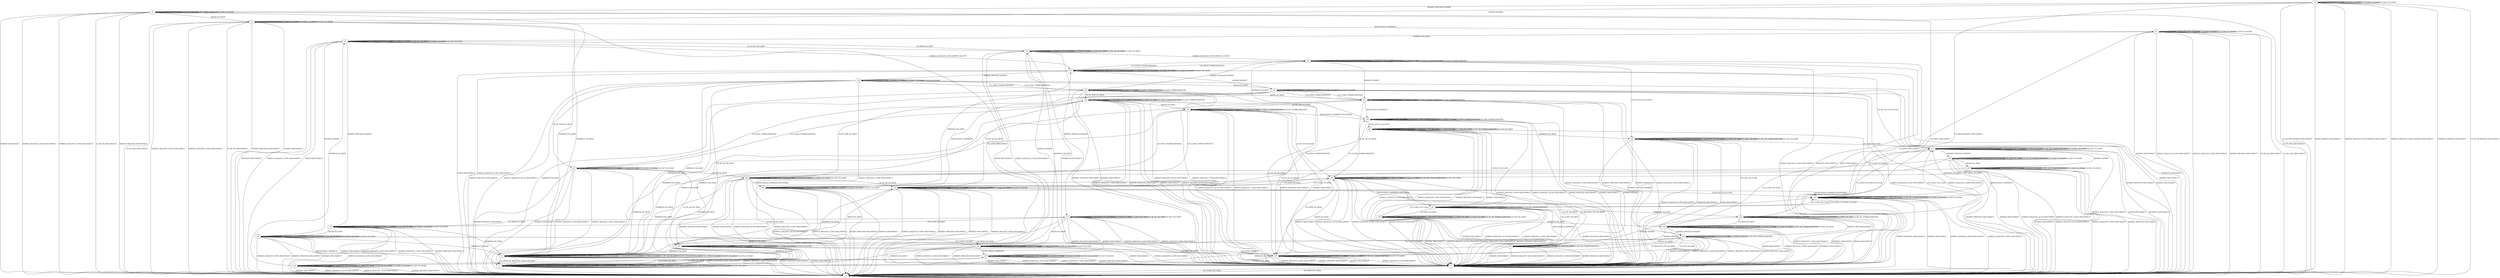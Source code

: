 digraph G {
label=""
s0
s1
s2
s3
s4
s5
s6
s7
s8
s9
s10
s11
s12
s13
s14
s15
s16
s17
s18
s19
s20
s21
s22
s23
s24
s25
s26
s27
s28
s29
s30
s31
s32
s33
s34
s35
s36
s37
s38
s39
s40
s41
s42
s43
s0 [label="s0"];
s0 -> s3[label=<<table border="0" cellpadding="1" cellspacing="0"><tr><td>UA_PK_NOK</td><td>/</td><td>KEXINIT+DISCONNECT</td></tr></table>>]
s0 -> s3[label=<<table border="0" cellpadding="1" cellspacing="0"><tr><td>KEX30</td><td>/</td><td>KEXINIT+DISCONNECT</td></tr></table>>]
s0 -> s3[label=<<table border="0" cellpadding="1" cellspacing="0"><tr><td>SERVICE_REQUEST_AUTH</td><td>/</td><td>KEXINIT+DISCONNECT</td></tr></table>>]
s0 -> s3[label=<<table border="0" cellpadding="1" cellspacing="0"><tr><td>SERVICE_REQUEST_CONN</td><td>/</td><td>KEXINIT+DISCONNECT</td></tr></table>>]
s0 -> s3[label=<<table border="0" cellpadding="1" cellspacing="0"><tr><td>NEWKEYS</td><td>/</td><td>KEXINIT+DISCONNECT</td></tr></table>>]
s0 -> s0[label=<<table border="0" cellpadding="1" cellspacing="0"><tr><td>CH_REQUEST_PTY</td><td>/</td><td>CH_NONE</td></tr></table>>]
s0 -> s1[label=<<table border="0" cellpadding="1" cellspacing="0"><tr><td>CH_OPEN</td><td>/</td><td>KEXINIT+DISCONNECT</td></tr></table>>]
s0 -> s0[label=<<table border="0" cellpadding="1" cellspacing="0"><tr><td>CH_DATA</td><td>/</td><td>CH_NONE</td></tr></table>>]
s0 -> s3[label=<<table border="0" cellpadding="1" cellspacing="0"><tr><td>UA_PK_OK</td><td>/</td><td>KEXINIT+DISCONNECT</td></tr></table>>]
s0 -> s2[label=<<table border="0" cellpadding="1" cellspacing="0"><tr><td>KEXINIT_PROCEED</td><td>/</td><td>KEXINIT</td></tr></table>>]
s0 -> s0[label=<<table border="0" cellpadding="1" cellspacing="0"><tr><td>CH_CLOSE</td><td>/</td><td>CH_NONE</td></tr></table>>]
s0 -> s4[label=<<table border="0" cellpadding="1" cellspacing="0"><tr><td>KEXINIT</td><td>/</td><td>KEXINIT</td></tr></table>>]
s0 -> s0[label=<<table border="0" cellpadding="1" cellspacing="0"><tr><td>CH_EOF</td><td>/</td><td>CH_NONE</td></tr></table>>]
s1 [label="s1"];
s1 -> s1[label=<<table border="0" cellpadding="1" cellspacing="0"><tr><td>UA_PK_NOK</td><td>/</td><td>NO_CONN</td></tr></table>>]
s1 -> s1[label=<<table border="0" cellpadding="1" cellspacing="0"><tr><td>KEX30</td><td>/</td><td>NO_CONN</td></tr></table>>]
s1 -> s1[label=<<table border="0" cellpadding="1" cellspacing="0"><tr><td>SERVICE_REQUEST_AUTH</td><td>/</td><td>NO_CONN</td></tr></table>>]
s1 -> s1[label=<<table border="0" cellpadding="1" cellspacing="0"><tr><td>SERVICE_REQUEST_CONN</td><td>/</td><td>NO_CONN</td></tr></table>>]
s1 -> s1[label=<<table border="0" cellpadding="1" cellspacing="0"><tr><td>NEWKEYS</td><td>/</td><td>NO_CONN</td></tr></table>>]
s1 -> s1[label=<<table border="0" cellpadding="1" cellspacing="0"><tr><td>CH_REQUEST_PTY</td><td>/</td><td>NO_CONN</td></tr></table>>]
s1 -> s1[label=<<table border="0" cellpadding="1" cellspacing="0"><tr><td>CH_OPEN</td><td>/</td><td>CH_MAX</td></tr></table>>]
s1 -> s1[label=<<table border="0" cellpadding="1" cellspacing="0"><tr><td>CH_DATA</td><td>/</td><td>NO_CONN</td></tr></table>>]
s1 -> s1[label=<<table border="0" cellpadding="1" cellspacing="0"><tr><td>UA_PK_OK</td><td>/</td><td>NO_CONN</td></tr></table>>]
s1 -> s1[label=<<table border="0" cellpadding="1" cellspacing="0"><tr><td>KEXINIT_PROCEED</td><td>/</td><td>NO_CONN</td></tr></table>>]
s1 -> s3[label=<<table border="0" cellpadding="1" cellspacing="0"><tr><td>CH_CLOSE</td><td>/</td><td>NO_CONN</td></tr></table>>]
s1 -> s1[label=<<table border="0" cellpadding="1" cellspacing="0"><tr><td>KEXINIT</td><td>/</td><td>NO_CONN</td></tr></table>>]
s1 -> s1[label=<<table border="0" cellpadding="1" cellspacing="0"><tr><td>CH_EOF</td><td>/</td><td>NO_CONN</td></tr></table>>]
s2 [label="s2"];
s2 -> s3[label=<<table border="0" cellpadding="1" cellspacing="0"><tr><td>UA_PK_NOK</td><td>/</td><td>DISCONNECT</td></tr></table>>]
s2 -> s4[label=<<table border="0" cellpadding="1" cellspacing="0"><tr><td>KEX30</td><td>/</td><td>NO_RESP</td></tr></table>>]
s2 -> s3[label=<<table border="0" cellpadding="1" cellspacing="0"><tr><td>SERVICE_REQUEST_AUTH</td><td>/</td><td>DISCONNECT</td></tr></table>>]
s2 -> s3[label=<<table border="0" cellpadding="1" cellspacing="0"><tr><td>SERVICE_REQUEST_CONN</td><td>/</td><td>DISCONNECT</td></tr></table>>]
s2 -> s5[label=<<table border="0" cellpadding="1" cellspacing="0"><tr><td>NEWKEYS</td><td>/</td><td>NO_RESP</td></tr></table>>]
s2 -> s2[label=<<table border="0" cellpadding="1" cellspacing="0"><tr><td>CH_REQUEST_PTY</td><td>/</td><td>CH_NONE</td></tr></table>>]
s2 -> s1[label=<<table border="0" cellpadding="1" cellspacing="0"><tr><td>CH_OPEN</td><td>/</td><td>DISCONNECT</td></tr></table>>]
s2 -> s2[label=<<table border="0" cellpadding="1" cellspacing="0"><tr><td>CH_DATA</td><td>/</td><td>CH_NONE</td></tr></table>>]
s2 -> s3[label=<<table border="0" cellpadding="1" cellspacing="0"><tr><td>UA_PK_OK</td><td>/</td><td>DISCONNECT</td></tr></table>>]
s2 -> s3[label=<<table border="0" cellpadding="1" cellspacing="0"><tr><td>KEXINIT_PROCEED</td><td>/</td><td>DISCONNECT</td></tr></table>>]
s2 -> s2[label=<<table border="0" cellpadding="1" cellspacing="0"><tr><td>CH_CLOSE</td><td>/</td><td>CH_NONE</td></tr></table>>]
s2 -> s3[label=<<table border="0" cellpadding="1" cellspacing="0"><tr><td>KEXINIT</td><td>/</td><td>DISCONNECT</td></tr></table>>]
s2 -> s2[label=<<table border="0" cellpadding="1" cellspacing="0"><tr><td>CH_EOF</td><td>/</td><td>CH_NONE</td></tr></table>>]
s3 [label="s3"];
s3 -> s3[label=<<table border="0" cellpadding="1" cellspacing="0"><tr><td>UA_PK_NOK</td><td>/</td><td>NO_CONN</td></tr></table>>]
s3 -> s3[label=<<table border="0" cellpadding="1" cellspacing="0"><tr><td>KEX30</td><td>/</td><td>NO_CONN</td></tr></table>>]
s3 -> s3[label=<<table border="0" cellpadding="1" cellspacing="0"><tr><td>SERVICE_REQUEST_AUTH</td><td>/</td><td>NO_CONN</td></tr></table>>]
s3 -> s3[label=<<table border="0" cellpadding="1" cellspacing="0"><tr><td>SERVICE_REQUEST_CONN</td><td>/</td><td>NO_CONN</td></tr></table>>]
s3 -> s3[label=<<table border="0" cellpadding="1" cellspacing="0"><tr><td>NEWKEYS</td><td>/</td><td>NO_CONN</td></tr></table>>]
s3 -> s3[label=<<table border="0" cellpadding="1" cellspacing="0"><tr><td>CH_REQUEST_PTY</td><td>/</td><td>CH_NONE</td></tr></table>>]
s3 -> s1[label=<<table border="0" cellpadding="1" cellspacing="0"><tr><td>CH_OPEN</td><td>/</td><td>NO_CONN</td></tr></table>>]
s3 -> s3[label=<<table border="0" cellpadding="1" cellspacing="0"><tr><td>CH_DATA</td><td>/</td><td>CH_NONE</td></tr></table>>]
s3 -> s3[label=<<table border="0" cellpadding="1" cellspacing="0"><tr><td>UA_PK_OK</td><td>/</td><td>NO_CONN</td></tr></table>>]
s3 -> s3[label=<<table border="0" cellpadding="1" cellspacing="0"><tr><td>KEXINIT_PROCEED</td><td>/</td><td>NO_CONN</td></tr></table>>]
s3 -> s3[label=<<table border="0" cellpadding="1" cellspacing="0"><tr><td>CH_CLOSE</td><td>/</td><td>CH_NONE</td></tr></table>>]
s3 -> s3[label=<<table border="0" cellpadding="1" cellspacing="0"><tr><td>KEXINIT</td><td>/</td><td>NO_CONN</td></tr></table>>]
s3 -> s3[label=<<table border="0" cellpadding="1" cellspacing="0"><tr><td>CH_EOF</td><td>/</td><td>CH_NONE</td></tr></table>>]
s4 [label="s4"];
s4 -> s3[label=<<table border="0" cellpadding="1" cellspacing="0"><tr><td>UA_PK_NOK</td><td>/</td><td>DISCONNECT</td></tr></table>>]
s4 -> s6[label=<<table border="0" cellpadding="1" cellspacing="0"><tr><td>KEX30</td><td>/</td><td>KEX31+NEWKEYS</td></tr></table>>]
s4 -> s3[label=<<table border="0" cellpadding="1" cellspacing="0"><tr><td>SERVICE_REQUEST_AUTH</td><td>/</td><td>DISCONNECT</td></tr></table>>]
s4 -> s3[label=<<table border="0" cellpadding="1" cellspacing="0"><tr><td>SERVICE_REQUEST_CONN</td><td>/</td><td>DISCONNECT</td></tr></table>>]
s4 -> s5[label=<<table border="0" cellpadding="1" cellspacing="0"><tr><td>NEWKEYS</td><td>/</td><td>NO_RESP</td></tr></table>>]
s4 -> s4[label=<<table border="0" cellpadding="1" cellspacing="0"><tr><td>CH_REQUEST_PTY</td><td>/</td><td>CH_NONE</td></tr></table>>]
s4 -> s1[label=<<table border="0" cellpadding="1" cellspacing="0"><tr><td>CH_OPEN</td><td>/</td><td>DISCONNECT</td></tr></table>>]
s4 -> s4[label=<<table border="0" cellpadding="1" cellspacing="0"><tr><td>CH_DATA</td><td>/</td><td>CH_NONE</td></tr></table>>]
s4 -> s3[label=<<table border="0" cellpadding="1" cellspacing="0"><tr><td>UA_PK_OK</td><td>/</td><td>DISCONNECT</td></tr></table>>]
s4 -> s3[label=<<table border="0" cellpadding="1" cellspacing="0"><tr><td>KEXINIT_PROCEED</td><td>/</td><td>DISCONNECT</td></tr></table>>]
s4 -> s4[label=<<table border="0" cellpadding="1" cellspacing="0"><tr><td>CH_CLOSE</td><td>/</td><td>CH_NONE</td></tr></table>>]
s4 -> s3[label=<<table border="0" cellpadding="1" cellspacing="0"><tr><td>KEXINIT</td><td>/</td><td>DISCONNECT</td></tr></table>>]
s4 -> s4[label=<<table border="0" cellpadding="1" cellspacing="0"><tr><td>CH_EOF</td><td>/</td><td>CH_NONE</td></tr></table>>]
s5 [label="s5"];
s5 -> s5[label=<<table border="0" cellpadding="1" cellspacing="0"><tr><td>UA_PK_NOK</td><td>/</td><td>NO_RESP</td></tr></table>>]
s5 -> s5[label=<<table border="0" cellpadding="1" cellspacing="0"><tr><td>KEX30</td><td>/</td><td>NO_RESP</td></tr></table>>]
s5 -> s5[label=<<table border="0" cellpadding="1" cellspacing="0"><tr><td>SERVICE_REQUEST_AUTH</td><td>/</td><td>NO_RESP</td></tr></table>>]
s5 -> s5[label=<<table border="0" cellpadding="1" cellspacing="0"><tr><td>SERVICE_REQUEST_CONN</td><td>/</td><td>NO_RESP</td></tr></table>>]
s5 -> s5[label=<<table border="0" cellpadding="1" cellspacing="0"><tr><td>NEWKEYS</td><td>/</td><td>NO_RESP</td></tr></table>>]
s5 -> s5[label=<<table border="0" cellpadding="1" cellspacing="0"><tr><td>CH_REQUEST_PTY</td><td>/</td><td>CH_NONE</td></tr></table>>]
s5 -> s7[label=<<table border="0" cellpadding="1" cellspacing="0"><tr><td>CH_OPEN</td><td>/</td><td>NO_RESP</td></tr></table>>]
s5 -> s5[label=<<table border="0" cellpadding="1" cellspacing="0"><tr><td>CH_DATA</td><td>/</td><td>CH_NONE</td></tr></table>>]
s5 -> s5[label=<<table border="0" cellpadding="1" cellspacing="0"><tr><td>UA_PK_OK</td><td>/</td><td>NO_RESP</td></tr></table>>]
s5 -> s5[label=<<table border="0" cellpadding="1" cellspacing="0"><tr><td>KEXINIT_PROCEED</td><td>/</td><td>NO_RESP</td></tr></table>>]
s5 -> s5[label=<<table border="0" cellpadding="1" cellspacing="0"><tr><td>CH_CLOSE</td><td>/</td><td>CH_NONE</td></tr></table>>]
s5 -> s5[label=<<table border="0" cellpadding="1" cellspacing="0"><tr><td>KEXINIT</td><td>/</td><td>NO_RESP</td></tr></table>>]
s5 -> s5[label=<<table border="0" cellpadding="1" cellspacing="0"><tr><td>CH_EOF</td><td>/</td><td>CH_NONE</td></tr></table>>]
s6 [label="s6"];
s6 -> s3[label=<<table border="0" cellpadding="1" cellspacing="0"><tr><td>UA_PK_NOK</td><td>/</td><td>DISCONNECT</td></tr></table>>]
s6 -> s6[label=<<table border="0" cellpadding="1" cellspacing="0"><tr><td>KEX30</td><td>/</td><td>NO_RESP</td></tr></table>>]
s6 -> s3[label=<<table border="0" cellpadding="1" cellspacing="0"><tr><td>SERVICE_REQUEST_AUTH</td><td>/</td><td>DISCONNECT</td></tr></table>>]
s6 -> s3[label=<<table border="0" cellpadding="1" cellspacing="0"><tr><td>SERVICE_REQUEST_CONN</td><td>/</td><td>DISCONNECT</td></tr></table>>]
s6 -> s8[label=<<table border="0" cellpadding="1" cellspacing="0"><tr><td>NEWKEYS</td><td>/</td><td>NO_RESP</td></tr></table>>]
s6 -> s6[label=<<table border="0" cellpadding="1" cellspacing="0"><tr><td>CH_REQUEST_PTY</td><td>/</td><td>CH_NONE</td></tr></table>>]
s6 -> s1[label=<<table border="0" cellpadding="1" cellspacing="0"><tr><td>CH_OPEN</td><td>/</td><td>DISCONNECT</td></tr></table>>]
s6 -> s6[label=<<table border="0" cellpadding="1" cellspacing="0"><tr><td>CH_DATA</td><td>/</td><td>CH_NONE</td></tr></table>>]
s6 -> s3[label=<<table border="0" cellpadding="1" cellspacing="0"><tr><td>UA_PK_OK</td><td>/</td><td>DISCONNECT</td></tr></table>>]
s6 -> s3[label=<<table border="0" cellpadding="1" cellspacing="0"><tr><td>KEXINIT_PROCEED</td><td>/</td><td>DISCONNECT</td></tr></table>>]
s6 -> s6[label=<<table border="0" cellpadding="1" cellspacing="0"><tr><td>CH_CLOSE</td><td>/</td><td>CH_NONE</td></tr></table>>]
s6 -> s3[label=<<table border="0" cellpadding="1" cellspacing="0"><tr><td>KEXINIT</td><td>/</td><td>DISCONNECT</td></tr></table>>]
s6 -> s6[label=<<table border="0" cellpadding="1" cellspacing="0"><tr><td>CH_EOF</td><td>/</td><td>CH_NONE</td></tr></table>>]
s7 [label="s7"];
s7 -> s7[label=<<table border="0" cellpadding="1" cellspacing="0"><tr><td>UA_PK_NOK</td><td>/</td><td>NO_RESP</td></tr></table>>]
s7 -> s7[label=<<table border="0" cellpadding="1" cellspacing="0"><tr><td>KEX30</td><td>/</td><td>NO_RESP</td></tr></table>>]
s7 -> s7[label=<<table border="0" cellpadding="1" cellspacing="0"><tr><td>SERVICE_REQUEST_AUTH</td><td>/</td><td>NO_RESP</td></tr></table>>]
s7 -> s7[label=<<table border="0" cellpadding="1" cellspacing="0"><tr><td>SERVICE_REQUEST_CONN</td><td>/</td><td>NO_RESP</td></tr></table>>]
s7 -> s7[label=<<table border="0" cellpadding="1" cellspacing="0"><tr><td>NEWKEYS</td><td>/</td><td>NO_RESP</td></tr></table>>]
s7 -> s7[label=<<table border="0" cellpadding="1" cellspacing="0"><tr><td>CH_REQUEST_PTY</td><td>/</td><td>NO_RESP</td></tr></table>>]
s7 -> s7[label=<<table border="0" cellpadding="1" cellspacing="0"><tr><td>CH_OPEN</td><td>/</td><td>CH_MAX</td></tr></table>>]
s7 -> s7[label=<<table border="0" cellpadding="1" cellspacing="0"><tr><td>CH_DATA</td><td>/</td><td>NO_RESP</td></tr></table>>]
s7 -> s7[label=<<table border="0" cellpadding="1" cellspacing="0"><tr><td>UA_PK_OK</td><td>/</td><td>NO_RESP</td></tr></table>>]
s7 -> s7[label=<<table border="0" cellpadding="1" cellspacing="0"><tr><td>KEXINIT_PROCEED</td><td>/</td><td>NO_RESP</td></tr></table>>]
s7 -> s5[label=<<table border="0" cellpadding="1" cellspacing="0"><tr><td>CH_CLOSE</td><td>/</td><td>NO_RESP</td></tr></table>>]
s7 -> s7[label=<<table border="0" cellpadding="1" cellspacing="0"><tr><td>KEXINIT</td><td>/</td><td>NO_RESP</td></tr></table>>]
s7 -> s7[label=<<table border="0" cellpadding="1" cellspacing="0"><tr><td>CH_EOF</td><td>/</td><td>NO_RESP</td></tr></table>>]
s8 [label="s8"];
s8 -> s8[label=<<table border="0" cellpadding="1" cellspacing="0"><tr><td>UA_PK_NOK</td><td>/</td><td>NO_RESP</td></tr></table>>]
s8 -> s3[label=<<table border="0" cellpadding="1" cellspacing="0"><tr><td>KEX30</td><td>/</td><td>DISCONNECT</td></tr></table>>]
s8 -> s12[label=<<table border="0" cellpadding="1" cellspacing="0"><tr><td>SERVICE_REQUEST_AUTH</td><td>/</td><td>SERVICE_ACCEPT</td></tr></table>>]
s8 -> s3[label=<<table border="0" cellpadding="1" cellspacing="0"><tr><td>SERVICE_REQUEST_CONN</td><td>/</td><td>DISCONNECT</td></tr></table>>]
s8 -> s3[label=<<table border="0" cellpadding="1" cellspacing="0"><tr><td>NEWKEYS</td><td>/</td><td>DISCONNECT</td></tr></table>>]
s8 -> s8[label=<<table border="0" cellpadding="1" cellspacing="0"><tr><td>CH_REQUEST_PTY</td><td>/</td><td>CH_NONE</td></tr></table>>]
s8 -> s9[label=<<table border="0" cellpadding="1" cellspacing="0"><tr><td>CH_OPEN</td><td>/</td><td>NO_RESP</td></tr></table>>]
s8 -> s8[label=<<table border="0" cellpadding="1" cellspacing="0"><tr><td>CH_DATA</td><td>/</td><td>CH_NONE</td></tr></table>>]
s8 -> s8[label=<<table border="0" cellpadding="1" cellspacing="0"><tr><td>UA_PK_OK</td><td>/</td><td>NO_RESP</td></tr></table>>]
s8 -> s10[label=<<table border="0" cellpadding="1" cellspacing="0"><tr><td>KEXINIT_PROCEED</td><td>/</td><td>KEXINIT</td></tr></table>>]
s8 -> s8[label=<<table border="0" cellpadding="1" cellspacing="0"><tr><td>CH_CLOSE</td><td>/</td><td>CH_NONE</td></tr></table>>]
s8 -> s11[label=<<table border="0" cellpadding="1" cellspacing="0"><tr><td>KEXINIT</td><td>/</td><td>KEXINIT</td></tr></table>>]
s8 -> s8[label=<<table border="0" cellpadding="1" cellspacing="0"><tr><td>CH_EOF</td><td>/</td><td>CH_NONE</td></tr></table>>]
s9 [label="s9"];
s9 -> s9[label=<<table border="0" cellpadding="1" cellspacing="0"><tr><td>UA_PK_NOK</td><td>/</td><td>NO_RESP</td></tr></table>>]
s9 -> s1[label=<<table border="0" cellpadding="1" cellspacing="0"><tr><td>KEX30</td><td>/</td><td>DISCONNECT</td></tr></table>>]
s9 -> s15[label=<<table border="0" cellpadding="1" cellspacing="0"><tr><td>SERVICE_REQUEST_AUTH</td><td>/</td><td>SERVICE_ACCEPT</td></tr></table>>]
s9 -> s1[label=<<table border="0" cellpadding="1" cellspacing="0"><tr><td>SERVICE_REQUEST_CONN</td><td>/</td><td>DISCONNECT</td></tr></table>>]
s9 -> s1[label=<<table border="0" cellpadding="1" cellspacing="0"><tr><td>NEWKEYS</td><td>/</td><td>DISCONNECT</td></tr></table>>]
s9 -> s9[label=<<table border="0" cellpadding="1" cellspacing="0"><tr><td>CH_REQUEST_PTY</td><td>/</td><td>NO_RESP</td></tr></table>>]
s9 -> s9[label=<<table border="0" cellpadding="1" cellspacing="0"><tr><td>CH_OPEN</td><td>/</td><td>CH_MAX</td></tr></table>>]
s9 -> s9[label=<<table border="0" cellpadding="1" cellspacing="0"><tr><td>CH_DATA</td><td>/</td><td>NO_RESP</td></tr></table>>]
s9 -> s9[label=<<table border="0" cellpadding="1" cellspacing="0"><tr><td>UA_PK_OK</td><td>/</td><td>NO_RESP</td></tr></table>>]
s9 -> s13[label=<<table border="0" cellpadding="1" cellspacing="0"><tr><td>KEXINIT_PROCEED</td><td>/</td><td>KEXINIT</td></tr></table>>]
s9 -> s8[label=<<table border="0" cellpadding="1" cellspacing="0"><tr><td>CH_CLOSE</td><td>/</td><td>NO_RESP</td></tr></table>>]
s9 -> s14[label=<<table border="0" cellpadding="1" cellspacing="0"><tr><td>KEXINIT</td><td>/</td><td>KEXINIT</td></tr></table>>]
s9 -> s9[label=<<table border="0" cellpadding="1" cellspacing="0"><tr><td>CH_EOF</td><td>/</td><td>NO_RESP</td></tr></table>>]
s10 [label="s10"];
s10 -> s10[label=<<table border="0" cellpadding="1" cellspacing="0"><tr><td>UA_PK_NOK</td><td>/</td><td>NO_RESP</td></tr></table>>]
s10 -> s11[label=<<table border="0" cellpadding="1" cellspacing="0"><tr><td>KEX30</td><td>/</td><td>NO_RESP</td></tr></table>>]
s10 -> s3[label=<<table border="0" cellpadding="1" cellspacing="0"><tr><td>SERVICE_REQUEST_AUTH</td><td>/</td><td>DISCONNECT</td></tr></table>>]
s10 -> s3[label=<<table border="0" cellpadding="1" cellspacing="0"><tr><td>SERVICE_REQUEST_CONN</td><td>/</td><td>DISCONNECT</td></tr></table>>]
s10 -> s5[label=<<table border="0" cellpadding="1" cellspacing="0"><tr><td>NEWKEYS</td><td>/</td><td>NO_RESP</td></tr></table>>]
s10 -> s10[label=<<table border="0" cellpadding="1" cellspacing="0"><tr><td>CH_REQUEST_PTY</td><td>/</td><td>CH_NONE</td></tr></table>>]
s10 -> s13[label=<<table border="0" cellpadding="1" cellspacing="0"><tr><td>CH_OPEN</td><td>/</td><td>NO_RESP</td></tr></table>>]
s10 -> s10[label=<<table border="0" cellpadding="1" cellspacing="0"><tr><td>CH_DATA</td><td>/</td><td>CH_NONE</td></tr></table>>]
s10 -> s10[label=<<table border="0" cellpadding="1" cellspacing="0"><tr><td>UA_PK_OK</td><td>/</td><td>NO_RESP</td></tr></table>>]
s10 -> s3[label=<<table border="0" cellpadding="1" cellspacing="0"><tr><td>KEXINIT_PROCEED</td><td>/</td><td>DISCONNECT</td></tr></table>>]
s10 -> s10[label=<<table border="0" cellpadding="1" cellspacing="0"><tr><td>CH_CLOSE</td><td>/</td><td>CH_NONE</td></tr></table>>]
s10 -> s3[label=<<table border="0" cellpadding="1" cellspacing="0"><tr><td>KEXINIT</td><td>/</td><td>DISCONNECT</td></tr></table>>]
s10 -> s10[label=<<table border="0" cellpadding="1" cellspacing="0"><tr><td>CH_EOF</td><td>/</td><td>CH_NONE</td></tr></table>>]
s11 [label="s11"];
s11 -> s11[label=<<table border="0" cellpadding="1" cellspacing="0"><tr><td>UA_PK_NOK</td><td>/</td><td>NO_RESP</td></tr></table>>]
s11 -> s16[label=<<table border="0" cellpadding="1" cellspacing="0"><tr><td>KEX30</td><td>/</td><td>KEX31+NEWKEYS</td></tr></table>>]
s11 -> s3[label=<<table border="0" cellpadding="1" cellspacing="0"><tr><td>SERVICE_REQUEST_AUTH</td><td>/</td><td>DISCONNECT</td></tr></table>>]
s11 -> s3[label=<<table border="0" cellpadding="1" cellspacing="0"><tr><td>SERVICE_REQUEST_CONN</td><td>/</td><td>DISCONNECT</td></tr></table>>]
s11 -> s5[label=<<table border="0" cellpadding="1" cellspacing="0"><tr><td>NEWKEYS</td><td>/</td><td>NO_RESP</td></tr></table>>]
s11 -> s11[label=<<table border="0" cellpadding="1" cellspacing="0"><tr><td>CH_REQUEST_PTY</td><td>/</td><td>CH_NONE</td></tr></table>>]
s11 -> s14[label=<<table border="0" cellpadding="1" cellspacing="0"><tr><td>CH_OPEN</td><td>/</td><td>NO_RESP</td></tr></table>>]
s11 -> s11[label=<<table border="0" cellpadding="1" cellspacing="0"><tr><td>CH_DATA</td><td>/</td><td>CH_NONE</td></tr></table>>]
s11 -> s11[label=<<table border="0" cellpadding="1" cellspacing="0"><tr><td>UA_PK_OK</td><td>/</td><td>NO_RESP</td></tr></table>>]
s11 -> s3[label=<<table border="0" cellpadding="1" cellspacing="0"><tr><td>KEXINIT_PROCEED</td><td>/</td><td>DISCONNECT</td></tr></table>>]
s11 -> s11[label=<<table border="0" cellpadding="1" cellspacing="0"><tr><td>CH_CLOSE</td><td>/</td><td>CH_NONE</td></tr></table>>]
s11 -> s3[label=<<table border="0" cellpadding="1" cellspacing="0"><tr><td>KEXINIT</td><td>/</td><td>DISCONNECT</td></tr></table>>]
s11 -> s11[label=<<table border="0" cellpadding="1" cellspacing="0"><tr><td>CH_EOF</td><td>/</td><td>CH_NONE</td></tr></table>>]
s12 [label="s12"];
s12 -> s12[label=<<table border="0" cellpadding="1" cellspacing="0"><tr><td>UA_PK_NOK</td><td>/</td><td>UA_FAILURE</td></tr></table>>]
s12 -> s3[label=<<table border="0" cellpadding="1" cellspacing="0"><tr><td>KEX30</td><td>/</td><td>DISCONNECT</td></tr></table>>]
s12 -> s12[label=<<table border="0" cellpadding="1" cellspacing="0"><tr><td>SERVICE_REQUEST_AUTH</td><td>/</td><td>SERVICE_ACCEPT</td></tr></table>>]
s12 -> s3[label=<<table border="0" cellpadding="1" cellspacing="0"><tr><td>SERVICE_REQUEST_CONN</td><td>/</td><td>DISCONNECT</td></tr></table>>]
s12 -> s3[label=<<table border="0" cellpadding="1" cellspacing="0"><tr><td>NEWKEYS</td><td>/</td><td>DISCONNECT</td></tr></table>>]
s12 -> s12[label=<<table border="0" cellpadding="1" cellspacing="0"><tr><td>CH_REQUEST_PTY</td><td>/</td><td>CH_NONE</td></tr></table>>]
s12 -> s15[label=<<table border="0" cellpadding="1" cellspacing="0"><tr><td>CH_OPEN</td><td>/</td><td>UNIMPLEMENTED</td></tr></table>>]
s12 -> s12[label=<<table border="0" cellpadding="1" cellspacing="0"><tr><td>CH_DATA</td><td>/</td><td>CH_NONE</td></tr></table>>]
s12 -> s17[label=<<table border="0" cellpadding="1" cellspacing="0"><tr><td>UA_PK_OK</td><td>/</td><td>UA_SUCCESS</td></tr></table>>]
s12 -> s18[label=<<table border="0" cellpadding="1" cellspacing="0"><tr><td>KEXINIT_PROCEED</td><td>/</td><td>KEXINIT</td></tr></table>>]
s12 -> s12[label=<<table border="0" cellpadding="1" cellspacing="0"><tr><td>CH_CLOSE</td><td>/</td><td>CH_NONE</td></tr></table>>]
s12 -> s19[label=<<table border="0" cellpadding="1" cellspacing="0"><tr><td>KEXINIT</td><td>/</td><td>KEXINIT</td></tr></table>>]
s12 -> s12[label=<<table border="0" cellpadding="1" cellspacing="0"><tr><td>CH_EOF</td><td>/</td><td>CH_NONE</td></tr></table>>]
s13 [label="s13"];
s13 -> s13[label=<<table border="0" cellpadding="1" cellspacing="0"><tr><td>UA_PK_NOK</td><td>/</td><td>NO_RESP</td></tr></table>>]
s13 -> s14[label=<<table border="0" cellpadding="1" cellspacing="0"><tr><td>KEX30</td><td>/</td><td>NO_RESP</td></tr></table>>]
s13 -> s1[label=<<table border="0" cellpadding="1" cellspacing="0"><tr><td>SERVICE_REQUEST_AUTH</td><td>/</td><td>DISCONNECT</td></tr></table>>]
s13 -> s1[label=<<table border="0" cellpadding="1" cellspacing="0"><tr><td>SERVICE_REQUEST_CONN</td><td>/</td><td>DISCONNECT</td></tr></table>>]
s13 -> s7[label=<<table border="0" cellpadding="1" cellspacing="0"><tr><td>NEWKEYS</td><td>/</td><td>NO_RESP</td></tr></table>>]
s13 -> s13[label=<<table border="0" cellpadding="1" cellspacing="0"><tr><td>CH_REQUEST_PTY</td><td>/</td><td>NO_RESP</td></tr></table>>]
s13 -> s13[label=<<table border="0" cellpadding="1" cellspacing="0"><tr><td>CH_OPEN</td><td>/</td><td>CH_MAX</td></tr></table>>]
s13 -> s13[label=<<table border="0" cellpadding="1" cellspacing="0"><tr><td>CH_DATA</td><td>/</td><td>NO_RESP</td></tr></table>>]
s13 -> s13[label=<<table border="0" cellpadding="1" cellspacing="0"><tr><td>UA_PK_OK</td><td>/</td><td>NO_RESP</td></tr></table>>]
s13 -> s1[label=<<table border="0" cellpadding="1" cellspacing="0"><tr><td>KEXINIT_PROCEED</td><td>/</td><td>DISCONNECT</td></tr></table>>]
s13 -> s10[label=<<table border="0" cellpadding="1" cellspacing="0"><tr><td>CH_CLOSE</td><td>/</td><td>NO_RESP</td></tr></table>>]
s13 -> s1[label=<<table border="0" cellpadding="1" cellspacing="0"><tr><td>KEXINIT</td><td>/</td><td>DISCONNECT</td></tr></table>>]
s13 -> s13[label=<<table border="0" cellpadding="1" cellspacing="0"><tr><td>CH_EOF</td><td>/</td><td>NO_RESP</td></tr></table>>]
s14 [label="s14"];
s14 -> s14[label=<<table border="0" cellpadding="1" cellspacing="0"><tr><td>UA_PK_NOK</td><td>/</td><td>NO_RESP</td></tr></table>>]
s14 -> s20[label=<<table border="0" cellpadding="1" cellspacing="0"><tr><td>KEX30</td><td>/</td><td>KEX31+NEWKEYS</td></tr></table>>]
s14 -> s1[label=<<table border="0" cellpadding="1" cellspacing="0"><tr><td>SERVICE_REQUEST_AUTH</td><td>/</td><td>DISCONNECT</td></tr></table>>]
s14 -> s1[label=<<table border="0" cellpadding="1" cellspacing="0"><tr><td>SERVICE_REQUEST_CONN</td><td>/</td><td>DISCONNECT</td></tr></table>>]
s14 -> s7[label=<<table border="0" cellpadding="1" cellspacing="0"><tr><td>NEWKEYS</td><td>/</td><td>NO_RESP</td></tr></table>>]
s14 -> s14[label=<<table border="0" cellpadding="1" cellspacing="0"><tr><td>CH_REQUEST_PTY</td><td>/</td><td>NO_RESP</td></tr></table>>]
s14 -> s14[label=<<table border="0" cellpadding="1" cellspacing="0"><tr><td>CH_OPEN</td><td>/</td><td>CH_MAX</td></tr></table>>]
s14 -> s14[label=<<table border="0" cellpadding="1" cellspacing="0"><tr><td>CH_DATA</td><td>/</td><td>NO_RESP</td></tr></table>>]
s14 -> s14[label=<<table border="0" cellpadding="1" cellspacing="0"><tr><td>UA_PK_OK</td><td>/</td><td>NO_RESP</td></tr></table>>]
s14 -> s1[label=<<table border="0" cellpadding="1" cellspacing="0"><tr><td>KEXINIT_PROCEED</td><td>/</td><td>DISCONNECT</td></tr></table>>]
s14 -> s11[label=<<table border="0" cellpadding="1" cellspacing="0"><tr><td>CH_CLOSE</td><td>/</td><td>NO_RESP</td></tr></table>>]
s14 -> s1[label=<<table border="0" cellpadding="1" cellspacing="0"><tr><td>KEXINIT</td><td>/</td><td>DISCONNECT</td></tr></table>>]
s14 -> s14[label=<<table border="0" cellpadding="1" cellspacing="0"><tr><td>CH_EOF</td><td>/</td><td>NO_RESP</td></tr></table>>]
s15 [label="s15"];
s15 -> s15[label=<<table border="0" cellpadding="1" cellspacing="0"><tr><td>UA_PK_NOK</td><td>/</td><td>UA_FAILURE</td></tr></table>>]
s15 -> s1[label=<<table border="0" cellpadding="1" cellspacing="0"><tr><td>KEX30</td><td>/</td><td>DISCONNECT</td></tr></table>>]
s15 -> s15[label=<<table border="0" cellpadding="1" cellspacing="0"><tr><td>SERVICE_REQUEST_AUTH</td><td>/</td><td>SERVICE_ACCEPT</td></tr></table>>]
s15 -> s1[label=<<table border="0" cellpadding="1" cellspacing="0"><tr><td>SERVICE_REQUEST_CONN</td><td>/</td><td>DISCONNECT</td></tr></table>>]
s15 -> s1[label=<<table border="0" cellpadding="1" cellspacing="0"><tr><td>NEWKEYS</td><td>/</td><td>DISCONNECT</td></tr></table>>]
s15 -> s15[label=<<table border="0" cellpadding="1" cellspacing="0"><tr><td>CH_REQUEST_PTY</td><td>/</td><td>UNIMPLEMENTED</td></tr></table>>]
s15 -> s15[label=<<table border="0" cellpadding="1" cellspacing="0"><tr><td>CH_OPEN</td><td>/</td><td>CH_MAX</td></tr></table>>]
s15 -> s15[label=<<table border="0" cellpadding="1" cellspacing="0"><tr><td>CH_DATA</td><td>/</td><td>UNIMPLEMENTED</td></tr></table>>]
s15 -> s22[label=<<table border="0" cellpadding="1" cellspacing="0"><tr><td>UA_PK_OK</td><td>/</td><td>UA_SUCCESS</td></tr></table>>]
s15 -> s23[label=<<table border="0" cellpadding="1" cellspacing="0"><tr><td>KEXINIT_PROCEED</td><td>/</td><td>KEXINIT</td></tr></table>>]
s15 -> s12[label=<<table border="0" cellpadding="1" cellspacing="0"><tr><td>CH_CLOSE</td><td>/</td><td>UNIMPLEMENTED</td></tr></table>>]
s15 -> s21[label=<<table border="0" cellpadding="1" cellspacing="0"><tr><td>KEXINIT</td><td>/</td><td>KEXINIT</td></tr></table>>]
s15 -> s15[label=<<table border="0" cellpadding="1" cellspacing="0"><tr><td>CH_EOF</td><td>/</td><td>UNIMPLEMENTED</td></tr></table>>]
s16 [label="s16"];
s16 -> s16[label=<<table border="0" cellpadding="1" cellspacing="0"><tr><td>UA_PK_NOK</td><td>/</td><td>NO_RESP</td></tr></table>>]
s16 -> s16[label=<<table border="0" cellpadding="1" cellspacing="0"><tr><td>KEX30</td><td>/</td><td>NO_RESP</td></tr></table>>]
s16 -> s3[label=<<table border="0" cellpadding="1" cellspacing="0"><tr><td>SERVICE_REQUEST_AUTH</td><td>/</td><td>DISCONNECT</td></tr></table>>]
s16 -> s3[label=<<table border="0" cellpadding="1" cellspacing="0"><tr><td>SERVICE_REQUEST_CONN</td><td>/</td><td>DISCONNECT</td></tr></table>>]
s16 -> s8[label=<<table border="0" cellpadding="1" cellspacing="0"><tr><td>NEWKEYS</td><td>/</td><td>NO_RESP</td></tr></table>>]
s16 -> s16[label=<<table border="0" cellpadding="1" cellspacing="0"><tr><td>CH_REQUEST_PTY</td><td>/</td><td>CH_NONE</td></tr></table>>]
s16 -> s20[label=<<table border="0" cellpadding="1" cellspacing="0"><tr><td>CH_OPEN</td><td>/</td><td>NO_RESP</td></tr></table>>]
s16 -> s16[label=<<table border="0" cellpadding="1" cellspacing="0"><tr><td>CH_DATA</td><td>/</td><td>CH_NONE</td></tr></table>>]
s16 -> s16[label=<<table border="0" cellpadding="1" cellspacing="0"><tr><td>UA_PK_OK</td><td>/</td><td>NO_RESP</td></tr></table>>]
s16 -> s3[label=<<table border="0" cellpadding="1" cellspacing="0"><tr><td>KEXINIT_PROCEED</td><td>/</td><td>DISCONNECT</td></tr></table>>]
s16 -> s16[label=<<table border="0" cellpadding="1" cellspacing="0"><tr><td>CH_CLOSE</td><td>/</td><td>CH_NONE</td></tr></table>>]
s16 -> s3[label=<<table border="0" cellpadding="1" cellspacing="0"><tr><td>KEXINIT</td><td>/</td><td>DISCONNECT</td></tr></table>>]
s16 -> s16[label=<<table border="0" cellpadding="1" cellspacing="0"><tr><td>CH_EOF</td><td>/</td><td>CH_NONE</td></tr></table>>]
s17 [label="s17"];
s17 -> s17[label=<<table border="0" cellpadding="1" cellspacing="0"><tr><td>UA_PK_NOK</td><td>/</td><td>UNIMPLEMENTED</td></tr></table>>]
s17 -> s3[label=<<table border="0" cellpadding="1" cellspacing="0"><tr><td>KEX30</td><td>/</td><td>DISCONNECT</td></tr></table>>]
s17 -> s17[label=<<table border="0" cellpadding="1" cellspacing="0"><tr><td>SERVICE_REQUEST_AUTH</td><td>/</td><td>SERVICE_ACCEPT</td></tr></table>>]
s17 -> s3[label=<<table border="0" cellpadding="1" cellspacing="0"><tr><td>SERVICE_REQUEST_CONN</td><td>/</td><td>DISCONNECT</td></tr></table>>]
s17 -> s3[label=<<table border="0" cellpadding="1" cellspacing="0"><tr><td>NEWKEYS</td><td>/</td><td>DISCONNECT</td></tr></table>>]
s17 -> s17[label=<<table border="0" cellpadding="1" cellspacing="0"><tr><td>CH_REQUEST_PTY</td><td>/</td><td>CH_NONE</td></tr></table>>]
s17 -> s25[label=<<table border="0" cellpadding="1" cellspacing="0"><tr><td>CH_OPEN</td><td>/</td><td>CH_OPEN_SUCCESS</td></tr></table>>]
s17 -> s17[label=<<table border="0" cellpadding="1" cellspacing="0"><tr><td>CH_DATA</td><td>/</td><td>CH_NONE</td></tr></table>>]
s17 -> s17[label=<<table border="0" cellpadding="1" cellspacing="0"><tr><td>UA_PK_OK</td><td>/</td><td>UNIMPLEMENTED</td></tr></table>>]
s17 -> s26[label=<<table border="0" cellpadding="1" cellspacing="0"><tr><td>KEXINIT_PROCEED</td><td>/</td><td>KEXINIT</td></tr></table>>]
s17 -> s17[label=<<table border="0" cellpadding="1" cellspacing="0"><tr><td>CH_CLOSE</td><td>/</td><td>CH_NONE</td></tr></table>>]
s17 -> s24[label=<<table border="0" cellpadding="1" cellspacing="0"><tr><td>KEXINIT</td><td>/</td><td>KEXINIT</td></tr></table>>]
s17 -> s17[label=<<table border="0" cellpadding="1" cellspacing="0"><tr><td>CH_EOF</td><td>/</td><td>CH_NONE</td></tr></table>>]
s18 [label="s18"];
s18 -> s27[label=<<table border="0" cellpadding="1" cellspacing="0"><tr><td>UA_PK_NOK</td><td>/</td><td>NO_RESP</td></tr></table>>]
s18 -> s19[label=<<table border="0" cellpadding="1" cellspacing="0"><tr><td>KEX30</td><td>/</td><td>NO_RESP</td></tr></table>>]
s18 -> s3[label=<<table border="0" cellpadding="1" cellspacing="0"><tr><td>SERVICE_REQUEST_AUTH</td><td>/</td><td>DISCONNECT</td></tr></table>>]
s18 -> s3[label=<<table border="0" cellpadding="1" cellspacing="0"><tr><td>SERVICE_REQUEST_CONN</td><td>/</td><td>DISCONNECT</td></tr></table>>]
s18 -> s5[label=<<table border="0" cellpadding="1" cellspacing="0"><tr><td>NEWKEYS</td><td>/</td><td>NO_RESP</td></tr></table>>]
s18 -> s18[label=<<table border="0" cellpadding="1" cellspacing="0"><tr><td>CH_REQUEST_PTY</td><td>/</td><td>CH_NONE</td></tr></table>>]
s18 -> s23[label=<<table border="0" cellpadding="1" cellspacing="0"><tr><td>CH_OPEN</td><td>/</td><td>UNIMPLEMENTED</td></tr></table>>]
s18 -> s18[label=<<table border="0" cellpadding="1" cellspacing="0"><tr><td>CH_DATA</td><td>/</td><td>CH_NONE</td></tr></table>>]
s18 -> s28[label=<<table border="0" cellpadding="1" cellspacing="0"><tr><td>UA_PK_OK</td><td>/</td><td>NO_RESP</td></tr></table>>]
s18 -> s3[label=<<table border="0" cellpadding="1" cellspacing="0"><tr><td>KEXINIT_PROCEED</td><td>/</td><td>DISCONNECT</td></tr></table>>]
s18 -> s18[label=<<table border="0" cellpadding="1" cellspacing="0"><tr><td>CH_CLOSE</td><td>/</td><td>CH_NONE</td></tr></table>>]
s18 -> s3[label=<<table border="0" cellpadding="1" cellspacing="0"><tr><td>KEXINIT</td><td>/</td><td>DISCONNECT</td></tr></table>>]
s18 -> s18[label=<<table border="0" cellpadding="1" cellspacing="0"><tr><td>CH_EOF</td><td>/</td><td>CH_NONE</td></tr></table>>]
s19 [label="s19"];
s19 -> s29[label=<<table border="0" cellpadding="1" cellspacing="0"><tr><td>UA_PK_NOK</td><td>/</td><td>NO_RESP</td></tr></table>>]
s19 -> s30[label=<<table border="0" cellpadding="1" cellspacing="0"><tr><td>KEX30</td><td>/</td><td>KEX31+NEWKEYS</td></tr></table>>]
s19 -> s3[label=<<table border="0" cellpadding="1" cellspacing="0"><tr><td>SERVICE_REQUEST_AUTH</td><td>/</td><td>DISCONNECT</td></tr></table>>]
s19 -> s3[label=<<table border="0" cellpadding="1" cellspacing="0"><tr><td>SERVICE_REQUEST_CONN</td><td>/</td><td>DISCONNECT</td></tr></table>>]
s19 -> s5[label=<<table border="0" cellpadding="1" cellspacing="0"><tr><td>NEWKEYS</td><td>/</td><td>NO_RESP</td></tr></table>>]
s19 -> s19[label=<<table border="0" cellpadding="1" cellspacing="0"><tr><td>CH_REQUEST_PTY</td><td>/</td><td>CH_NONE</td></tr></table>>]
s19 -> s21[label=<<table border="0" cellpadding="1" cellspacing="0"><tr><td>CH_OPEN</td><td>/</td><td>UNIMPLEMENTED</td></tr></table>>]
s19 -> s19[label=<<table border="0" cellpadding="1" cellspacing="0"><tr><td>CH_DATA</td><td>/</td><td>CH_NONE</td></tr></table>>]
s19 -> s31[label=<<table border="0" cellpadding="1" cellspacing="0"><tr><td>UA_PK_OK</td><td>/</td><td>NO_RESP</td></tr></table>>]
s19 -> s3[label=<<table border="0" cellpadding="1" cellspacing="0"><tr><td>KEXINIT_PROCEED</td><td>/</td><td>DISCONNECT</td></tr></table>>]
s19 -> s19[label=<<table border="0" cellpadding="1" cellspacing="0"><tr><td>CH_CLOSE</td><td>/</td><td>CH_NONE</td></tr></table>>]
s19 -> s3[label=<<table border="0" cellpadding="1" cellspacing="0"><tr><td>KEXINIT</td><td>/</td><td>DISCONNECT</td></tr></table>>]
s19 -> s19[label=<<table border="0" cellpadding="1" cellspacing="0"><tr><td>CH_EOF</td><td>/</td><td>CH_NONE</td></tr></table>>]
s20 [label="s20"];
s20 -> s20[label=<<table border="0" cellpadding="1" cellspacing="0"><tr><td>UA_PK_NOK</td><td>/</td><td>NO_RESP</td></tr></table>>]
s20 -> s20[label=<<table border="0" cellpadding="1" cellspacing="0"><tr><td>KEX30</td><td>/</td><td>NO_RESP</td></tr></table>>]
s20 -> s1[label=<<table border="0" cellpadding="1" cellspacing="0"><tr><td>SERVICE_REQUEST_AUTH</td><td>/</td><td>DISCONNECT</td></tr></table>>]
s20 -> s1[label=<<table border="0" cellpadding="1" cellspacing="0"><tr><td>SERVICE_REQUEST_CONN</td><td>/</td><td>DISCONNECT</td></tr></table>>]
s20 -> s9[label=<<table border="0" cellpadding="1" cellspacing="0"><tr><td>NEWKEYS</td><td>/</td><td>NO_RESP</td></tr></table>>]
s20 -> s20[label=<<table border="0" cellpadding="1" cellspacing="0"><tr><td>CH_REQUEST_PTY</td><td>/</td><td>NO_RESP</td></tr></table>>]
s20 -> s20[label=<<table border="0" cellpadding="1" cellspacing="0"><tr><td>CH_OPEN</td><td>/</td><td>CH_MAX</td></tr></table>>]
s20 -> s20[label=<<table border="0" cellpadding="1" cellspacing="0"><tr><td>CH_DATA</td><td>/</td><td>NO_RESP</td></tr></table>>]
s20 -> s20[label=<<table border="0" cellpadding="1" cellspacing="0"><tr><td>UA_PK_OK</td><td>/</td><td>NO_RESP</td></tr></table>>]
s20 -> s1[label=<<table border="0" cellpadding="1" cellspacing="0"><tr><td>KEXINIT_PROCEED</td><td>/</td><td>DISCONNECT</td></tr></table>>]
s20 -> s16[label=<<table border="0" cellpadding="1" cellspacing="0"><tr><td>CH_CLOSE</td><td>/</td><td>NO_RESP</td></tr></table>>]
s20 -> s1[label=<<table border="0" cellpadding="1" cellspacing="0"><tr><td>KEXINIT</td><td>/</td><td>DISCONNECT</td></tr></table>>]
s20 -> s20[label=<<table border="0" cellpadding="1" cellspacing="0"><tr><td>CH_EOF</td><td>/</td><td>NO_RESP</td></tr></table>>]
s21 [label="s21"];
s21 -> s32[label=<<table border="0" cellpadding="1" cellspacing="0"><tr><td>UA_PK_NOK</td><td>/</td><td>NO_RESP</td></tr></table>>]
s21 -> s34[label=<<table border="0" cellpadding="1" cellspacing="0"><tr><td>KEX30</td><td>/</td><td>KEX31+NEWKEYS</td></tr></table>>]
s21 -> s1[label=<<table border="0" cellpadding="1" cellspacing="0"><tr><td>SERVICE_REQUEST_AUTH</td><td>/</td><td>DISCONNECT</td></tr></table>>]
s21 -> s1[label=<<table border="0" cellpadding="1" cellspacing="0"><tr><td>SERVICE_REQUEST_CONN</td><td>/</td><td>DISCONNECT</td></tr></table>>]
s21 -> s7[label=<<table border="0" cellpadding="1" cellspacing="0"><tr><td>NEWKEYS</td><td>/</td><td>NO_RESP</td></tr></table>>]
s21 -> s21[label=<<table border="0" cellpadding="1" cellspacing="0"><tr><td>CH_REQUEST_PTY</td><td>/</td><td>UNIMPLEMENTED</td></tr></table>>]
s21 -> s21[label=<<table border="0" cellpadding="1" cellspacing="0"><tr><td>CH_OPEN</td><td>/</td><td>CH_MAX</td></tr></table>>]
s21 -> s21[label=<<table border="0" cellpadding="1" cellspacing="0"><tr><td>CH_DATA</td><td>/</td><td>UNIMPLEMENTED</td></tr></table>>]
s21 -> s33[label=<<table border="0" cellpadding="1" cellspacing="0"><tr><td>UA_PK_OK</td><td>/</td><td>NO_RESP</td></tr></table>>]
s21 -> s1[label=<<table border="0" cellpadding="1" cellspacing="0"><tr><td>KEXINIT_PROCEED</td><td>/</td><td>DISCONNECT</td></tr></table>>]
s21 -> s19[label=<<table border="0" cellpadding="1" cellspacing="0"><tr><td>CH_CLOSE</td><td>/</td><td>UNIMPLEMENTED</td></tr></table>>]
s21 -> s1[label=<<table border="0" cellpadding="1" cellspacing="0"><tr><td>KEXINIT</td><td>/</td><td>DISCONNECT</td></tr></table>>]
s21 -> s21[label=<<table border="0" cellpadding="1" cellspacing="0"><tr><td>CH_EOF</td><td>/</td><td>UNIMPLEMENTED</td></tr></table>>]
s22 [label="s22"];
s22 -> s22[label=<<table border="0" cellpadding="1" cellspacing="0"><tr><td>UA_PK_NOK</td><td>/</td><td>UNIMPLEMENTED</td></tr></table>>]
s22 -> s1[label=<<table border="0" cellpadding="1" cellspacing="0"><tr><td>KEX30</td><td>/</td><td>DISCONNECT</td></tr></table>>]
s22 -> s22[label=<<table border="0" cellpadding="1" cellspacing="0"><tr><td>SERVICE_REQUEST_AUTH</td><td>/</td><td>SERVICE_ACCEPT</td></tr></table>>]
s22 -> s1[label=<<table border="0" cellpadding="1" cellspacing="0"><tr><td>SERVICE_REQUEST_CONN</td><td>/</td><td>DISCONNECT</td></tr></table>>]
s22 -> s1[label=<<table border="0" cellpadding="1" cellspacing="0"><tr><td>NEWKEYS</td><td>/</td><td>DISCONNECT</td></tr></table>>]
s22 -> s22[label=<<table border="0" cellpadding="1" cellspacing="0"><tr><td>CH_REQUEST_PTY</td><td>/</td><td>NO_RESP</td></tr></table>>]
s22 -> s22[label=<<table border="0" cellpadding="1" cellspacing="0"><tr><td>CH_OPEN</td><td>/</td><td>CH_MAX</td></tr></table>>]
s22 -> s22[label=<<table border="0" cellpadding="1" cellspacing="0"><tr><td>CH_DATA</td><td>/</td><td>NO_RESP</td></tr></table>>]
s22 -> s22[label=<<table border="0" cellpadding="1" cellspacing="0"><tr><td>UA_PK_OK</td><td>/</td><td>UNIMPLEMENTED</td></tr></table>>]
s22 -> s35[label=<<table border="0" cellpadding="1" cellspacing="0"><tr><td>KEXINIT_PROCEED</td><td>/</td><td>KEXINIT</td></tr></table>>]
s22 -> s17[label=<<table border="0" cellpadding="1" cellspacing="0"><tr><td>CH_CLOSE</td><td>/</td><td>NO_RESP</td></tr></table>>]
s22 -> s36[label=<<table border="0" cellpadding="1" cellspacing="0"><tr><td>KEXINIT</td><td>/</td><td>KEXINIT</td></tr></table>>]
s22 -> s22[label=<<table border="0" cellpadding="1" cellspacing="0"><tr><td>CH_EOF</td><td>/</td><td>NO_RESP</td></tr></table>>]
s23 [label="s23"];
s23 -> s38[label=<<table border="0" cellpadding="1" cellspacing="0"><tr><td>UA_PK_NOK</td><td>/</td><td>NO_RESP</td></tr></table>>]
s23 -> s21[label=<<table border="0" cellpadding="1" cellspacing="0"><tr><td>KEX30</td><td>/</td><td>NO_RESP</td></tr></table>>]
s23 -> s1[label=<<table border="0" cellpadding="1" cellspacing="0"><tr><td>SERVICE_REQUEST_AUTH</td><td>/</td><td>DISCONNECT</td></tr></table>>]
s23 -> s1[label=<<table border="0" cellpadding="1" cellspacing="0"><tr><td>SERVICE_REQUEST_CONN</td><td>/</td><td>DISCONNECT</td></tr></table>>]
s23 -> s7[label=<<table border="0" cellpadding="1" cellspacing="0"><tr><td>NEWKEYS</td><td>/</td><td>NO_RESP</td></tr></table>>]
s23 -> s23[label=<<table border="0" cellpadding="1" cellspacing="0"><tr><td>CH_REQUEST_PTY</td><td>/</td><td>UNIMPLEMENTED</td></tr></table>>]
s23 -> s23[label=<<table border="0" cellpadding="1" cellspacing="0"><tr><td>CH_OPEN</td><td>/</td><td>CH_MAX</td></tr></table>>]
s23 -> s23[label=<<table border="0" cellpadding="1" cellspacing="0"><tr><td>CH_DATA</td><td>/</td><td>UNIMPLEMENTED</td></tr></table>>]
s23 -> s37[label=<<table border="0" cellpadding="1" cellspacing="0"><tr><td>UA_PK_OK</td><td>/</td><td>NO_RESP</td></tr></table>>]
s23 -> s1[label=<<table border="0" cellpadding="1" cellspacing="0"><tr><td>KEXINIT_PROCEED</td><td>/</td><td>DISCONNECT</td></tr></table>>]
s23 -> s18[label=<<table border="0" cellpadding="1" cellspacing="0"><tr><td>CH_CLOSE</td><td>/</td><td>UNIMPLEMENTED</td></tr></table>>]
s23 -> s1[label=<<table border="0" cellpadding="1" cellspacing="0"><tr><td>KEXINIT</td><td>/</td><td>DISCONNECT</td></tr></table>>]
s23 -> s23[label=<<table border="0" cellpadding="1" cellspacing="0"><tr><td>CH_EOF</td><td>/</td><td>UNIMPLEMENTED</td></tr></table>>]
s24 [label="s24"];
s24 -> s24[label=<<table border="0" cellpadding="1" cellspacing="0"><tr><td>UA_PK_NOK</td><td>/</td><td>UNIMPLEMENTED</td></tr></table>>]
s24 -> s39[label=<<table border="0" cellpadding="1" cellspacing="0"><tr><td>KEX30</td><td>/</td><td>KEX31+NEWKEYS</td></tr></table>>]
s24 -> s3[label=<<table border="0" cellpadding="1" cellspacing="0"><tr><td>SERVICE_REQUEST_AUTH</td><td>/</td><td>DISCONNECT</td></tr></table>>]
s24 -> s3[label=<<table border="0" cellpadding="1" cellspacing="0"><tr><td>SERVICE_REQUEST_CONN</td><td>/</td><td>DISCONNECT</td></tr></table>>]
s24 -> s5[label=<<table border="0" cellpadding="1" cellspacing="0"><tr><td>NEWKEYS</td><td>/</td><td>NO_RESP</td></tr></table>>]
s24 -> s24[label=<<table border="0" cellpadding="1" cellspacing="0"><tr><td>CH_REQUEST_PTY</td><td>/</td><td>CH_NONE</td></tr></table>>]
s24 -> s33[label=<<table border="0" cellpadding="1" cellspacing="0"><tr><td>CH_OPEN</td><td>/</td><td>NO_RESP</td></tr></table>>]
s24 -> s24[label=<<table border="0" cellpadding="1" cellspacing="0"><tr><td>CH_DATA</td><td>/</td><td>CH_NONE</td></tr></table>>]
s24 -> s24[label=<<table border="0" cellpadding="1" cellspacing="0"><tr><td>UA_PK_OK</td><td>/</td><td>UNIMPLEMENTED</td></tr></table>>]
s24 -> s3[label=<<table border="0" cellpadding="1" cellspacing="0"><tr><td>KEXINIT_PROCEED</td><td>/</td><td>DISCONNECT</td></tr></table>>]
s24 -> s24[label=<<table border="0" cellpadding="1" cellspacing="0"><tr><td>CH_CLOSE</td><td>/</td><td>CH_NONE</td></tr></table>>]
s24 -> s3[label=<<table border="0" cellpadding="1" cellspacing="0"><tr><td>KEXINIT</td><td>/</td><td>DISCONNECT</td></tr></table>>]
s24 -> s24[label=<<table border="0" cellpadding="1" cellspacing="0"><tr><td>CH_EOF</td><td>/</td><td>CH_NONE</td></tr></table>>]
s25 [label="s25"];
s25 -> s25[label=<<table border="0" cellpadding="1" cellspacing="0"><tr><td>UA_PK_NOK</td><td>/</td><td>UNIMPLEMENTED</td></tr></table>>]
s25 -> s1[label=<<table border="0" cellpadding="1" cellspacing="0"><tr><td>KEX30</td><td>/</td><td>DISCONNECT</td></tr></table>>]
s25 -> s25[label=<<table border="0" cellpadding="1" cellspacing="0"><tr><td>SERVICE_REQUEST_AUTH</td><td>/</td><td>SERVICE_ACCEPT</td></tr></table>>]
s25 -> s1[label=<<table border="0" cellpadding="1" cellspacing="0"><tr><td>SERVICE_REQUEST_CONN</td><td>/</td><td>DISCONNECT</td></tr></table>>]
s25 -> s1[label=<<table border="0" cellpadding="1" cellspacing="0"><tr><td>NEWKEYS</td><td>/</td><td>DISCONNECT</td></tr></table>>]
s25 -> s25[label=<<table border="0" cellpadding="1" cellspacing="0"><tr><td>CH_REQUEST_PTY</td><td>/</td><td>CH_SUCCESS</td></tr></table>>]
s25 -> s25[label=<<table border="0" cellpadding="1" cellspacing="0"><tr><td>CH_OPEN</td><td>/</td><td>CH_MAX</td></tr></table>>]
s25 -> s40[label=<<table border="0" cellpadding="1" cellspacing="0"><tr><td>CH_DATA</td><td>/</td><td>NO_RESP</td></tr></table>>]
s25 -> s25[label=<<table border="0" cellpadding="1" cellspacing="0"><tr><td>UA_PK_OK</td><td>/</td><td>UNIMPLEMENTED</td></tr></table>>]
s25 -> s35[label=<<table border="0" cellpadding="1" cellspacing="0"><tr><td>KEXINIT_PROCEED</td><td>/</td><td>KEXINIT</td></tr></table>>]
s25 -> s17[label=<<table border="0" cellpadding="1" cellspacing="0"><tr><td>CH_CLOSE</td><td>/</td><td>CH_CLOSE</td></tr></table>>]
s25 -> s36[label=<<table border="0" cellpadding="1" cellspacing="0"><tr><td>KEXINIT</td><td>/</td><td>KEXINIT</td></tr></table>>]
s25 -> s22[label=<<table border="0" cellpadding="1" cellspacing="0"><tr><td>CH_EOF</td><td>/</td><td>CH_CLOSE</td></tr></table>>]
s26 [label="s26"];
s26 -> s26[label=<<table border="0" cellpadding="1" cellspacing="0"><tr><td>UA_PK_NOK</td><td>/</td><td>UNIMPLEMENTED</td></tr></table>>]
s26 -> s24[label=<<table border="0" cellpadding="1" cellspacing="0"><tr><td>KEX30</td><td>/</td><td>NO_RESP</td></tr></table>>]
s26 -> s3[label=<<table border="0" cellpadding="1" cellspacing="0"><tr><td>SERVICE_REQUEST_AUTH</td><td>/</td><td>DISCONNECT</td></tr></table>>]
s26 -> s3[label=<<table border="0" cellpadding="1" cellspacing="0"><tr><td>SERVICE_REQUEST_CONN</td><td>/</td><td>DISCONNECT</td></tr></table>>]
s26 -> s5[label=<<table border="0" cellpadding="1" cellspacing="0"><tr><td>NEWKEYS</td><td>/</td><td>NO_RESP</td></tr></table>>]
s26 -> s26[label=<<table border="0" cellpadding="1" cellspacing="0"><tr><td>CH_REQUEST_PTY</td><td>/</td><td>CH_NONE</td></tr></table>>]
s26 -> s37[label=<<table border="0" cellpadding="1" cellspacing="0"><tr><td>CH_OPEN</td><td>/</td><td>NO_RESP</td></tr></table>>]
s26 -> s26[label=<<table border="0" cellpadding="1" cellspacing="0"><tr><td>CH_DATA</td><td>/</td><td>CH_NONE</td></tr></table>>]
s26 -> s26[label=<<table border="0" cellpadding="1" cellspacing="0"><tr><td>UA_PK_OK</td><td>/</td><td>UNIMPLEMENTED</td></tr></table>>]
s26 -> s3[label=<<table border="0" cellpadding="1" cellspacing="0"><tr><td>KEXINIT_PROCEED</td><td>/</td><td>DISCONNECT</td></tr></table>>]
s26 -> s26[label=<<table border="0" cellpadding="1" cellspacing="0"><tr><td>CH_CLOSE</td><td>/</td><td>CH_NONE</td></tr></table>>]
s26 -> s3[label=<<table border="0" cellpadding="1" cellspacing="0"><tr><td>KEXINIT</td><td>/</td><td>DISCONNECT</td></tr></table>>]
s26 -> s26[label=<<table border="0" cellpadding="1" cellspacing="0"><tr><td>CH_EOF</td><td>/</td><td>CH_NONE</td></tr></table>>]
s27 [label="s27"];
s27 -> s27[label=<<table border="0" cellpadding="1" cellspacing="0"><tr><td>UA_PK_NOK</td><td>/</td><td>NO_RESP</td></tr></table>>]
s27 -> s29[label=<<table border="0" cellpadding="1" cellspacing="0"><tr><td>KEX30</td><td>/</td><td>NO_RESP</td></tr></table>>]
s27 -> s3[label=<<table border="0" cellpadding="1" cellspacing="0"><tr><td>SERVICE_REQUEST_AUTH</td><td>/</td><td>DISCONNECT</td></tr></table>>]
s27 -> s3[label=<<table border="0" cellpadding="1" cellspacing="0"><tr><td>SERVICE_REQUEST_CONN</td><td>/</td><td>DISCONNECT</td></tr></table>>]
s27 -> s5[label=<<table border="0" cellpadding="1" cellspacing="0"><tr><td>NEWKEYS</td><td>/</td><td>NO_RESP</td></tr></table>>]
s27 -> s27[label=<<table border="0" cellpadding="1" cellspacing="0"><tr><td>CH_REQUEST_PTY</td><td>/</td><td>CH_NONE</td></tr></table>>]
s27 -> s38[label=<<table border="0" cellpadding="1" cellspacing="0"><tr><td>CH_OPEN</td><td>/</td><td>UNIMPLEMENTED</td></tr></table>>]
s27 -> s27[label=<<table border="0" cellpadding="1" cellspacing="0"><tr><td>CH_DATA</td><td>/</td><td>CH_NONE</td></tr></table>>]
s27 -> s28[label=<<table border="0" cellpadding="1" cellspacing="0"><tr><td>UA_PK_OK</td><td>/</td><td>NO_RESP</td></tr></table>>]
s27 -> s3[label=<<table border="0" cellpadding="1" cellspacing="0"><tr><td>KEXINIT_PROCEED</td><td>/</td><td>DISCONNECT</td></tr></table>>]
s27 -> s27[label=<<table border="0" cellpadding="1" cellspacing="0"><tr><td>CH_CLOSE</td><td>/</td><td>CH_NONE</td></tr></table>>]
s27 -> s3[label=<<table border="0" cellpadding="1" cellspacing="0"><tr><td>KEXINIT</td><td>/</td><td>DISCONNECT</td></tr></table>>]
s27 -> s27[label=<<table border="0" cellpadding="1" cellspacing="0"><tr><td>CH_EOF</td><td>/</td><td>CH_NONE</td></tr></table>>]
s28 [label="s28"];
s28 -> s28[label=<<table border="0" cellpadding="1" cellspacing="0"><tr><td>UA_PK_NOK</td><td>/</td><td>UNIMPLEMENTED</td></tr></table>>]
s28 -> s31[label=<<table border="0" cellpadding="1" cellspacing="0"><tr><td>KEX30</td><td>/</td><td>NO_RESP</td></tr></table>>]
s28 -> s3[label=<<table border="0" cellpadding="1" cellspacing="0"><tr><td>SERVICE_REQUEST_AUTH</td><td>/</td><td>DISCONNECT</td></tr></table>>]
s28 -> s3[label=<<table border="0" cellpadding="1" cellspacing="0"><tr><td>SERVICE_REQUEST_CONN</td><td>/</td><td>DISCONNECT</td></tr></table>>]
s28 -> s5[label=<<table border="0" cellpadding="1" cellspacing="0"><tr><td>NEWKEYS</td><td>/</td><td>NO_RESP</td></tr></table>>]
s28 -> s28[label=<<table border="0" cellpadding="1" cellspacing="0"><tr><td>CH_REQUEST_PTY</td><td>/</td><td>CH_NONE</td></tr></table>>]
s28 -> s37[label=<<table border="0" cellpadding="1" cellspacing="0"><tr><td>CH_OPEN</td><td>/</td><td>NO_RESP</td></tr></table>>]
s28 -> s28[label=<<table border="0" cellpadding="1" cellspacing="0"><tr><td>CH_DATA</td><td>/</td><td>CH_NONE</td></tr></table>>]
s28 -> s28[label=<<table border="0" cellpadding="1" cellspacing="0"><tr><td>UA_PK_OK</td><td>/</td><td>UNIMPLEMENTED</td></tr></table>>]
s28 -> s3[label=<<table border="0" cellpadding="1" cellspacing="0"><tr><td>KEXINIT_PROCEED</td><td>/</td><td>DISCONNECT</td></tr></table>>]
s28 -> s28[label=<<table border="0" cellpadding="1" cellspacing="0"><tr><td>CH_CLOSE</td><td>/</td><td>CH_NONE</td></tr></table>>]
s28 -> s3[label=<<table border="0" cellpadding="1" cellspacing="0"><tr><td>KEXINIT</td><td>/</td><td>DISCONNECT</td></tr></table>>]
s28 -> s28[label=<<table border="0" cellpadding="1" cellspacing="0"><tr><td>CH_EOF</td><td>/</td><td>CH_NONE</td></tr></table>>]
s29 [label="s29"];
s29 -> s29[label=<<table border="0" cellpadding="1" cellspacing="0"><tr><td>UA_PK_NOK</td><td>/</td><td>NO_RESP</td></tr></table>>]
s29 -> s30[label=<<table border="0" cellpadding="1" cellspacing="0"><tr><td>KEX30</td><td>/</td><td>KEX31+NEWKEYS+BUFFERED</td></tr></table>>]
s29 -> s3[label=<<table border="0" cellpadding="1" cellspacing="0"><tr><td>SERVICE_REQUEST_AUTH</td><td>/</td><td>DISCONNECT</td></tr></table>>]
s29 -> s3[label=<<table border="0" cellpadding="1" cellspacing="0"><tr><td>SERVICE_REQUEST_CONN</td><td>/</td><td>DISCONNECT</td></tr></table>>]
s29 -> s5[label=<<table border="0" cellpadding="1" cellspacing="0"><tr><td>NEWKEYS</td><td>/</td><td>NO_RESP</td></tr></table>>]
s29 -> s29[label=<<table border="0" cellpadding="1" cellspacing="0"><tr><td>CH_REQUEST_PTY</td><td>/</td><td>CH_NONE</td></tr></table>>]
s29 -> s32[label=<<table border="0" cellpadding="1" cellspacing="0"><tr><td>CH_OPEN</td><td>/</td><td>UNIMPLEMENTED</td></tr></table>>]
s29 -> s29[label=<<table border="0" cellpadding="1" cellspacing="0"><tr><td>CH_DATA</td><td>/</td><td>CH_NONE</td></tr></table>>]
s29 -> s31[label=<<table border="0" cellpadding="1" cellspacing="0"><tr><td>UA_PK_OK</td><td>/</td><td>NO_RESP</td></tr></table>>]
s29 -> s3[label=<<table border="0" cellpadding="1" cellspacing="0"><tr><td>KEXINIT_PROCEED</td><td>/</td><td>DISCONNECT</td></tr></table>>]
s29 -> s29[label=<<table border="0" cellpadding="1" cellspacing="0"><tr><td>CH_CLOSE</td><td>/</td><td>CH_NONE</td></tr></table>>]
s29 -> s3[label=<<table border="0" cellpadding="1" cellspacing="0"><tr><td>KEXINIT</td><td>/</td><td>DISCONNECT</td></tr></table>>]
s29 -> s29[label=<<table border="0" cellpadding="1" cellspacing="0"><tr><td>CH_EOF</td><td>/</td><td>CH_NONE</td></tr></table>>]
s30 [label="s30"];
s30 -> s30[label=<<table border="0" cellpadding="1" cellspacing="0"><tr><td>UA_PK_NOK</td><td>/</td><td>UA_FAILURE</td></tr></table>>]
s30 -> s30[label=<<table border="0" cellpadding="1" cellspacing="0"><tr><td>KEX30</td><td>/</td><td>NO_RESP</td></tr></table>>]
s30 -> s3[label=<<table border="0" cellpadding="1" cellspacing="0"><tr><td>SERVICE_REQUEST_AUTH</td><td>/</td><td>DISCONNECT</td></tr></table>>]
s30 -> s3[label=<<table border="0" cellpadding="1" cellspacing="0"><tr><td>SERVICE_REQUEST_CONN</td><td>/</td><td>DISCONNECT</td></tr></table>>]
s30 -> s12[label=<<table border="0" cellpadding="1" cellspacing="0"><tr><td>NEWKEYS</td><td>/</td><td>NO_RESP</td></tr></table>>]
s30 -> s30[label=<<table border="0" cellpadding="1" cellspacing="0"><tr><td>CH_REQUEST_PTY</td><td>/</td><td>CH_NONE</td></tr></table>>]
s30 -> s34[label=<<table border="0" cellpadding="1" cellspacing="0"><tr><td>CH_OPEN</td><td>/</td><td>UNIMPLEMENTED</td></tr></table>>]
s30 -> s30[label=<<table border="0" cellpadding="1" cellspacing="0"><tr><td>CH_DATA</td><td>/</td><td>CH_NONE</td></tr></table>>]
s30 -> s39[label=<<table border="0" cellpadding="1" cellspacing="0"><tr><td>UA_PK_OK</td><td>/</td><td>UA_SUCCESS</td></tr></table>>]
s30 -> s3[label=<<table border="0" cellpadding="1" cellspacing="0"><tr><td>KEXINIT_PROCEED</td><td>/</td><td>DISCONNECT</td></tr></table>>]
s30 -> s30[label=<<table border="0" cellpadding="1" cellspacing="0"><tr><td>CH_CLOSE</td><td>/</td><td>CH_NONE</td></tr></table>>]
s30 -> s3[label=<<table border="0" cellpadding="1" cellspacing="0"><tr><td>KEXINIT</td><td>/</td><td>DISCONNECT</td></tr></table>>]
s30 -> s30[label=<<table border="0" cellpadding="1" cellspacing="0"><tr><td>CH_EOF</td><td>/</td><td>CH_NONE</td></tr></table>>]
s31 [label="s31"];
s31 -> s31[label=<<table border="0" cellpadding="1" cellspacing="0"><tr><td>UA_PK_NOK</td><td>/</td><td>UNIMPLEMENTED</td></tr></table>>]
s31 -> s39[label=<<table border="0" cellpadding="1" cellspacing="0"><tr><td>KEX30</td><td>/</td><td>KEX31+NEWKEYS+BUFFERED</td></tr></table>>]
s31 -> s3[label=<<table border="0" cellpadding="1" cellspacing="0"><tr><td>SERVICE_REQUEST_AUTH</td><td>/</td><td>DISCONNECT</td></tr></table>>]
s31 -> s3[label=<<table border="0" cellpadding="1" cellspacing="0"><tr><td>SERVICE_REQUEST_CONN</td><td>/</td><td>DISCONNECT</td></tr></table>>]
s31 -> s5[label=<<table border="0" cellpadding="1" cellspacing="0"><tr><td>NEWKEYS</td><td>/</td><td>NO_RESP</td></tr></table>>]
s31 -> s31[label=<<table border="0" cellpadding="1" cellspacing="0"><tr><td>CH_REQUEST_PTY</td><td>/</td><td>CH_NONE</td></tr></table>>]
s31 -> s33[label=<<table border="0" cellpadding="1" cellspacing="0"><tr><td>CH_OPEN</td><td>/</td><td>NO_RESP</td></tr></table>>]
s31 -> s31[label=<<table border="0" cellpadding="1" cellspacing="0"><tr><td>CH_DATA</td><td>/</td><td>CH_NONE</td></tr></table>>]
s31 -> s31[label=<<table border="0" cellpadding="1" cellspacing="0"><tr><td>UA_PK_OK</td><td>/</td><td>UNIMPLEMENTED</td></tr></table>>]
s31 -> s3[label=<<table border="0" cellpadding="1" cellspacing="0"><tr><td>KEXINIT_PROCEED</td><td>/</td><td>DISCONNECT</td></tr></table>>]
s31 -> s31[label=<<table border="0" cellpadding="1" cellspacing="0"><tr><td>CH_CLOSE</td><td>/</td><td>CH_NONE</td></tr></table>>]
s31 -> s3[label=<<table border="0" cellpadding="1" cellspacing="0"><tr><td>KEXINIT</td><td>/</td><td>DISCONNECT</td></tr></table>>]
s31 -> s31[label=<<table border="0" cellpadding="1" cellspacing="0"><tr><td>CH_EOF</td><td>/</td><td>CH_NONE</td></tr></table>>]
s32 [label="s32"];
s32 -> s32[label=<<table border="0" cellpadding="1" cellspacing="0"><tr><td>UA_PK_NOK</td><td>/</td><td>NO_RESP</td></tr></table>>]
s32 -> s34[label=<<table border="0" cellpadding="1" cellspacing="0"><tr><td>KEX30</td><td>/</td><td>KEX31+NEWKEYS+BUFFERED</td></tr></table>>]
s32 -> s1[label=<<table border="0" cellpadding="1" cellspacing="0"><tr><td>SERVICE_REQUEST_AUTH</td><td>/</td><td>DISCONNECT</td></tr></table>>]
s32 -> s1[label=<<table border="0" cellpadding="1" cellspacing="0"><tr><td>SERVICE_REQUEST_CONN</td><td>/</td><td>DISCONNECT</td></tr></table>>]
s32 -> s7[label=<<table border="0" cellpadding="1" cellspacing="0"><tr><td>NEWKEYS</td><td>/</td><td>NO_RESP</td></tr></table>>]
s32 -> s32[label=<<table border="0" cellpadding="1" cellspacing="0"><tr><td>CH_REQUEST_PTY</td><td>/</td><td>UNIMPLEMENTED</td></tr></table>>]
s32 -> s32[label=<<table border="0" cellpadding="1" cellspacing="0"><tr><td>CH_OPEN</td><td>/</td><td>CH_MAX</td></tr></table>>]
s32 -> s32[label=<<table border="0" cellpadding="1" cellspacing="0"><tr><td>CH_DATA</td><td>/</td><td>UNIMPLEMENTED</td></tr></table>>]
s32 -> s33[label=<<table border="0" cellpadding="1" cellspacing="0"><tr><td>UA_PK_OK</td><td>/</td><td>NO_RESP</td></tr></table>>]
s32 -> s1[label=<<table border="0" cellpadding="1" cellspacing="0"><tr><td>KEXINIT_PROCEED</td><td>/</td><td>DISCONNECT</td></tr></table>>]
s32 -> s29[label=<<table border="0" cellpadding="1" cellspacing="0"><tr><td>CH_CLOSE</td><td>/</td><td>UNIMPLEMENTED</td></tr></table>>]
s32 -> s1[label=<<table border="0" cellpadding="1" cellspacing="0"><tr><td>KEXINIT</td><td>/</td><td>DISCONNECT</td></tr></table>>]
s32 -> s32[label=<<table border="0" cellpadding="1" cellspacing="0"><tr><td>CH_EOF</td><td>/</td><td>UNIMPLEMENTED</td></tr></table>>]
s33 [label="s33"];
s33 -> s33[label=<<table border="0" cellpadding="1" cellspacing="0"><tr><td>UA_PK_NOK</td><td>/</td><td>UNIMPLEMENTED</td></tr></table>>]
s33 -> s41[label=<<table border="0" cellpadding="1" cellspacing="0"><tr><td>KEX30</td><td>/</td><td>KEX31+NEWKEYS+BUFFERED</td></tr></table>>]
s33 -> s1[label=<<table border="0" cellpadding="1" cellspacing="0"><tr><td>SERVICE_REQUEST_AUTH</td><td>/</td><td>DISCONNECT</td></tr></table>>]
s33 -> s1[label=<<table border="0" cellpadding="1" cellspacing="0"><tr><td>SERVICE_REQUEST_CONN</td><td>/</td><td>DISCONNECT</td></tr></table>>]
s33 -> s7[label=<<table border="0" cellpadding="1" cellspacing="0"><tr><td>NEWKEYS</td><td>/</td><td>NO_RESP</td></tr></table>>]
s33 -> s33[label=<<table border="0" cellpadding="1" cellspacing="0"><tr><td>CH_REQUEST_PTY</td><td>/</td><td>NO_RESP</td></tr></table>>]
s33 -> s33[label=<<table border="0" cellpadding="1" cellspacing="0"><tr><td>CH_OPEN</td><td>/</td><td>CH_MAX</td></tr></table>>]
s33 -> s33[label=<<table border="0" cellpadding="1" cellspacing="0"><tr><td>CH_DATA</td><td>/</td><td>NO_RESP</td></tr></table>>]
s33 -> s33[label=<<table border="0" cellpadding="1" cellspacing="0"><tr><td>UA_PK_OK</td><td>/</td><td>UNIMPLEMENTED</td></tr></table>>]
s33 -> s1[label=<<table border="0" cellpadding="1" cellspacing="0"><tr><td>KEXINIT_PROCEED</td><td>/</td><td>DISCONNECT</td></tr></table>>]
s33 -> s31[label=<<table border="0" cellpadding="1" cellspacing="0"><tr><td>CH_CLOSE</td><td>/</td><td>NO_RESP</td></tr></table>>]
s33 -> s1[label=<<table border="0" cellpadding="1" cellspacing="0"><tr><td>KEXINIT</td><td>/</td><td>DISCONNECT</td></tr></table>>]
s33 -> s33[label=<<table border="0" cellpadding="1" cellspacing="0"><tr><td>CH_EOF</td><td>/</td><td>NO_RESP</td></tr></table>>]
s34 [label="s34"];
s34 -> s34[label=<<table border="0" cellpadding="1" cellspacing="0"><tr><td>UA_PK_NOK</td><td>/</td><td>UA_FAILURE</td></tr></table>>]
s34 -> s34[label=<<table border="0" cellpadding="1" cellspacing="0"><tr><td>KEX30</td><td>/</td><td>NO_RESP</td></tr></table>>]
s34 -> s1[label=<<table border="0" cellpadding="1" cellspacing="0"><tr><td>SERVICE_REQUEST_AUTH</td><td>/</td><td>DISCONNECT</td></tr></table>>]
s34 -> s1[label=<<table border="0" cellpadding="1" cellspacing="0"><tr><td>SERVICE_REQUEST_CONN</td><td>/</td><td>DISCONNECT</td></tr></table>>]
s34 -> s15[label=<<table border="0" cellpadding="1" cellspacing="0"><tr><td>NEWKEYS</td><td>/</td><td>NO_RESP</td></tr></table>>]
s34 -> s34[label=<<table border="0" cellpadding="1" cellspacing="0"><tr><td>CH_REQUEST_PTY</td><td>/</td><td>UNIMPLEMENTED</td></tr></table>>]
s34 -> s34[label=<<table border="0" cellpadding="1" cellspacing="0"><tr><td>CH_OPEN</td><td>/</td><td>CH_MAX</td></tr></table>>]
s34 -> s34[label=<<table border="0" cellpadding="1" cellspacing="0"><tr><td>CH_DATA</td><td>/</td><td>UNIMPLEMENTED</td></tr></table>>]
s34 -> s42[label=<<table border="0" cellpadding="1" cellspacing="0"><tr><td>UA_PK_OK</td><td>/</td><td>UA_SUCCESS</td></tr></table>>]
s34 -> s1[label=<<table border="0" cellpadding="1" cellspacing="0"><tr><td>KEXINIT_PROCEED</td><td>/</td><td>DISCONNECT</td></tr></table>>]
s34 -> s30[label=<<table border="0" cellpadding="1" cellspacing="0"><tr><td>CH_CLOSE</td><td>/</td><td>UNIMPLEMENTED</td></tr></table>>]
s34 -> s1[label=<<table border="0" cellpadding="1" cellspacing="0"><tr><td>KEXINIT</td><td>/</td><td>DISCONNECT</td></tr></table>>]
s34 -> s34[label=<<table border="0" cellpadding="1" cellspacing="0"><tr><td>CH_EOF</td><td>/</td><td>UNIMPLEMENTED</td></tr></table>>]
s35 [label="s35"];
s35 -> s35[label=<<table border="0" cellpadding="1" cellspacing="0"><tr><td>UA_PK_NOK</td><td>/</td><td>UNIMPLEMENTED</td></tr></table>>]
s35 -> s36[label=<<table border="0" cellpadding="1" cellspacing="0"><tr><td>KEX30</td><td>/</td><td>NO_RESP</td></tr></table>>]
s35 -> s1[label=<<table border="0" cellpadding="1" cellspacing="0"><tr><td>SERVICE_REQUEST_AUTH</td><td>/</td><td>DISCONNECT</td></tr></table>>]
s35 -> s1[label=<<table border="0" cellpadding="1" cellspacing="0"><tr><td>SERVICE_REQUEST_CONN</td><td>/</td><td>DISCONNECT</td></tr></table>>]
s35 -> s7[label=<<table border="0" cellpadding="1" cellspacing="0"><tr><td>NEWKEYS</td><td>/</td><td>NO_RESP</td></tr></table>>]
s35 -> s37[label=<<table border="0" cellpadding="1" cellspacing="0"><tr><td>CH_REQUEST_PTY</td><td>/</td><td>NO_RESP</td></tr></table>>]
s35 -> s35[label=<<table border="0" cellpadding="1" cellspacing="0"><tr><td>CH_OPEN</td><td>/</td><td>CH_MAX</td></tr></table>>]
s35 -> s35[label=<<table border="0" cellpadding="1" cellspacing="0"><tr><td>CH_DATA</td><td>/</td><td>NO_RESP</td></tr></table>>]
s35 -> s35[label=<<table border="0" cellpadding="1" cellspacing="0"><tr><td>UA_PK_OK</td><td>/</td><td>UNIMPLEMENTED</td></tr></table>>]
s35 -> s1[label=<<table border="0" cellpadding="1" cellspacing="0"><tr><td>KEXINIT_PROCEED</td><td>/</td><td>DISCONNECT</td></tr></table>>]
s35 -> s28[label=<<table border="0" cellpadding="1" cellspacing="0"><tr><td>CH_CLOSE</td><td>/</td><td>NO_RESP</td></tr></table>>]
s35 -> s1[label=<<table border="0" cellpadding="1" cellspacing="0"><tr><td>KEXINIT</td><td>/</td><td>DISCONNECT</td></tr></table>>]
s35 -> s37[label=<<table border="0" cellpadding="1" cellspacing="0"><tr><td>CH_EOF</td><td>/</td><td>NO_RESP</td></tr></table>>]
s36 [label="s36"];
s36 -> s36[label=<<table border="0" cellpadding="1" cellspacing="0"><tr><td>UA_PK_NOK</td><td>/</td><td>UNIMPLEMENTED</td></tr></table>>]
s36 -> s41[label=<<table border="0" cellpadding="1" cellspacing="0"><tr><td>KEX30</td><td>/</td><td>KEX31+NEWKEYS</td></tr></table>>]
s36 -> s1[label=<<table border="0" cellpadding="1" cellspacing="0"><tr><td>SERVICE_REQUEST_AUTH</td><td>/</td><td>DISCONNECT</td></tr></table>>]
s36 -> s1[label=<<table border="0" cellpadding="1" cellspacing="0"><tr><td>SERVICE_REQUEST_CONN</td><td>/</td><td>DISCONNECT</td></tr></table>>]
s36 -> s7[label=<<table border="0" cellpadding="1" cellspacing="0"><tr><td>NEWKEYS</td><td>/</td><td>NO_RESP</td></tr></table>>]
s36 -> s33[label=<<table border="0" cellpadding="1" cellspacing="0"><tr><td>CH_REQUEST_PTY</td><td>/</td><td>NO_RESP</td></tr></table>>]
s36 -> s36[label=<<table border="0" cellpadding="1" cellspacing="0"><tr><td>CH_OPEN</td><td>/</td><td>CH_MAX</td></tr></table>>]
s36 -> s36[label=<<table border="0" cellpadding="1" cellspacing="0"><tr><td>CH_DATA</td><td>/</td><td>NO_RESP</td></tr></table>>]
s36 -> s36[label=<<table border="0" cellpadding="1" cellspacing="0"><tr><td>UA_PK_OK</td><td>/</td><td>UNIMPLEMENTED</td></tr></table>>]
s36 -> s1[label=<<table border="0" cellpadding="1" cellspacing="0"><tr><td>KEXINIT_PROCEED</td><td>/</td><td>DISCONNECT</td></tr></table>>]
s36 -> s31[label=<<table border="0" cellpadding="1" cellspacing="0"><tr><td>CH_CLOSE</td><td>/</td><td>NO_RESP</td></tr></table>>]
s36 -> s1[label=<<table border="0" cellpadding="1" cellspacing="0"><tr><td>KEXINIT</td><td>/</td><td>DISCONNECT</td></tr></table>>]
s36 -> s33[label=<<table border="0" cellpadding="1" cellspacing="0"><tr><td>CH_EOF</td><td>/</td><td>NO_RESP</td></tr></table>>]
s37 [label="s37"];
s37 -> s37[label=<<table border="0" cellpadding="1" cellspacing="0"><tr><td>UA_PK_NOK</td><td>/</td><td>UNIMPLEMENTED</td></tr></table>>]
s37 -> s33[label=<<table border="0" cellpadding="1" cellspacing="0"><tr><td>KEX30</td><td>/</td><td>NO_RESP</td></tr></table>>]
s37 -> s1[label=<<table border="0" cellpadding="1" cellspacing="0"><tr><td>SERVICE_REQUEST_AUTH</td><td>/</td><td>DISCONNECT</td></tr></table>>]
s37 -> s1[label=<<table border="0" cellpadding="1" cellspacing="0"><tr><td>SERVICE_REQUEST_CONN</td><td>/</td><td>DISCONNECT</td></tr></table>>]
s37 -> s7[label=<<table border="0" cellpadding="1" cellspacing="0"><tr><td>NEWKEYS</td><td>/</td><td>NO_RESP</td></tr></table>>]
s37 -> s37[label=<<table border="0" cellpadding="1" cellspacing="0"><tr><td>CH_REQUEST_PTY</td><td>/</td><td>NO_RESP</td></tr></table>>]
s37 -> s37[label=<<table border="0" cellpadding="1" cellspacing="0"><tr><td>CH_OPEN</td><td>/</td><td>CH_MAX</td></tr></table>>]
s37 -> s37[label=<<table border="0" cellpadding="1" cellspacing="0"><tr><td>CH_DATA</td><td>/</td><td>NO_RESP</td></tr></table>>]
s37 -> s37[label=<<table border="0" cellpadding="1" cellspacing="0"><tr><td>UA_PK_OK</td><td>/</td><td>UNIMPLEMENTED</td></tr></table>>]
s37 -> s1[label=<<table border="0" cellpadding="1" cellspacing="0"><tr><td>KEXINIT_PROCEED</td><td>/</td><td>DISCONNECT</td></tr></table>>]
s37 -> s28[label=<<table border="0" cellpadding="1" cellspacing="0"><tr><td>CH_CLOSE</td><td>/</td><td>NO_RESP</td></tr></table>>]
s37 -> s1[label=<<table border="0" cellpadding="1" cellspacing="0"><tr><td>KEXINIT</td><td>/</td><td>DISCONNECT</td></tr></table>>]
s37 -> s37[label=<<table border="0" cellpadding="1" cellspacing="0"><tr><td>CH_EOF</td><td>/</td><td>NO_RESP</td></tr></table>>]
s38 [label="s38"];
s38 -> s38[label=<<table border="0" cellpadding="1" cellspacing="0"><tr><td>UA_PK_NOK</td><td>/</td><td>NO_RESP</td></tr></table>>]
s38 -> s32[label=<<table border="0" cellpadding="1" cellspacing="0"><tr><td>KEX30</td><td>/</td><td>NO_RESP</td></tr></table>>]
s38 -> s1[label=<<table border="0" cellpadding="1" cellspacing="0"><tr><td>SERVICE_REQUEST_AUTH</td><td>/</td><td>DISCONNECT</td></tr></table>>]
s38 -> s1[label=<<table border="0" cellpadding="1" cellspacing="0"><tr><td>SERVICE_REQUEST_CONN</td><td>/</td><td>DISCONNECT</td></tr></table>>]
s38 -> s7[label=<<table border="0" cellpadding="1" cellspacing="0"><tr><td>NEWKEYS</td><td>/</td><td>NO_RESP</td></tr></table>>]
s38 -> s38[label=<<table border="0" cellpadding="1" cellspacing="0"><tr><td>CH_REQUEST_PTY</td><td>/</td><td>UNIMPLEMENTED</td></tr></table>>]
s38 -> s38[label=<<table border="0" cellpadding="1" cellspacing="0"><tr><td>CH_OPEN</td><td>/</td><td>CH_MAX</td></tr></table>>]
s38 -> s38[label=<<table border="0" cellpadding="1" cellspacing="0"><tr><td>CH_DATA</td><td>/</td><td>UNIMPLEMENTED</td></tr></table>>]
s38 -> s37[label=<<table border="0" cellpadding="1" cellspacing="0"><tr><td>UA_PK_OK</td><td>/</td><td>NO_RESP</td></tr></table>>]
s38 -> s1[label=<<table border="0" cellpadding="1" cellspacing="0"><tr><td>KEXINIT_PROCEED</td><td>/</td><td>DISCONNECT</td></tr></table>>]
s38 -> s27[label=<<table border="0" cellpadding="1" cellspacing="0"><tr><td>CH_CLOSE</td><td>/</td><td>UNIMPLEMENTED</td></tr></table>>]
s38 -> s1[label=<<table border="0" cellpadding="1" cellspacing="0"><tr><td>KEXINIT</td><td>/</td><td>DISCONNECT</td></tr></table>>]
s38 -> s38[label=<<table border="0" cellpadding="1" cellspacing="0"><tr><td>CH_EOF</td><td>/</td><td>UNIMPLEMENTED</td></tr></table>>]
s39 [label="s39"];
s39 -> s39[label=<<table border="0" cellpadding="1" cellspacing="0"><tr><td>UA_PK_NOK</td><td>/</td><td>UNIMPLEMENTED</td></tr></table>>]
s39 -> s39[label=<<table border="0" cellpadding="1" cellspacing="0"><tr><td>KEX30</td><td>/</td><td>NO_RESP</td></tr></table>>]
s39 -> s3[label=<<table border="0" cellpadding="1" cellspacing="0"><tr><td>SERVICE_REQUEST_AUTH</td><td>/</td><td>DISCONNECT</td></tr></table>>]
s39 -> s3[label=<<table border="0" cellpadding="1" cellspacing="0"><tr><td>SERVICE_REQUEST_CONN</td><td>/</td><td>DISCONNECT</td></tr></table>>]
s39 -> s17[label=<<table border="0" cellpadding="1" cellspacing="0"><tr><td>NEWKEYS</td><td>/</td><td>NO_RESP</td></tr></table>>]
s39 -> s39[label=<<table border="0" cellpadding="1" cellspacing="0"><tr><td>CH_REQUEST_PTY</td><td>/</td><td>CH_NONE</td></tr></table>>]
s39 -> s41[label=<<table border="0" cellpadding="1" cellspacing="0"><tr><td>CH_OPEN</td><td>/</td><td>CH_OPEN_SUCCESS</td></tr></table>>]
s39 -> s39[label=<<table border="0" cellpadding="1" cellspacing="0"><tr><td>CH_DATA</td><td>/</td><td>CH_NONE</td></tr></table>>]
s39 -> s39[label=<<table border="0" cellpadding="1" cellspacing="0"><tr><td>UA_PK_OK</td><td>/</td><td>UNIMPLEMENTED</td></tr></table>>]
s39 -> s3[label=<<table border="0" cellpadding="1" cellspacing="0"><tr><td>KEXINIT_PROCEED</td><td>/</td><td>DISCONNECT</td></tr></table>>]
s39 -> s39[label=<<table border="0" cellpadding="1" cellspacing="0"><tr><td>CH_CLOSE</td><td>/</td><td>CH_NONE</td></tr></table>>]
s39 -> s3[label=<<table border="0" cellpadding="1" cellspacing="0"><tr><td>KEXINIT</td><td>/</td><td>DISCONNECT</td></tr></table>>]
s39 -> s39[label=<<table border="0" cellpadding="1" cellspacing="0"><tr><td>CH_EOF</td><td>/</td><td>CH_NONE</td></tr></table>>]
s40 [label="s40"];
s40 -> s40[label=<<table border="0" cellpadding="1" cellspacing="0"><tr><td>UA_PK_NOK</td><td>/</td><td>UNIMPLEMENTED</td></tr></table>>]
s40 -> s1[label=<<table border="0" cellpadding="1" cellspacing="0"><tr><td>KEX30</td><td>/</td><td>DISCONNECT</td></tr></table>>]
s40 -> s40[label=<<table border="0" cellpadding="1" cellspacing="0"><tr><td>SERVICE_REQUEST_AUTH</td><td>/</td><td>SERVICE_ACCEPT</td></tr></table>>]
s40 -> s1[label=<<table border="0" cellpadding="1" cellspacing="0"><tr><td>SERVICE_REQUEST_CONN</td><td>/</td><td>DISCONNECT</td></tr></table>>]
s40 -> s1[label=<<table border="0" cellpadding="1" cellspacing="0"><tr><td>NEWKEYS</td><td>/</td><td>DISCONNECT</td></tr></table>>]
s40 -> s40[label=<<table border="0" cellpadding="1" cellspacing="0"><tr><td>CH_REQUEST_PTY</td><td>/</td><td>CH_SUCCESS</td></tr></table>>]
s40 -> s40[label=<<table border="0" cellpadding="1" cellspacing="0"><tr><td>CH_OPEN</td><td>/</td><td>CH_MAX</td></tr></table>>]
s40 -> s40[label=<<table border="0" cellpadding="1" cellspacing="0"><tr><td>CH_DATA</td><td>/</td><td>NO_RESP</td></tr></table>>]
s40 -> s40[label=<<table border="0" cellpadding="1" cellspacing="0"><tr><td>UA_PK_OK</td><td>/</td><td>UNIMPLEMENTED</td></tr></table>>]
s40 -> s35[label=<<table border="0" cellpadding="1" cellspacing="0"><tr><td>KEXINIT_PROCEED</td><td>/</td><td>KEXINIT</td></tr></table>>]
s40 -> s17[label=<<table border="0" cellpadding="1" cellspacing="0"><tr><td>CH_CLOSE</td><td>/</td><td>CH_CLOSE</td></tr></table>>]
s40 -> s36[label=<<table border="0" cellpadding="1" cellspacing="0"><tr><td>KEXINIT</td><td>/</td><td>KEXINIT</td></tr></table>>]
s40 -> s40[label=<<table border="0" cellpadding="1" cellspacing="0"><tr><td>CH_EOF</td><td>/</td><td>NO_RESP</td></tr></table>>]
s41 [label="s41"];
s41 -> s41[label=<<table border="0" cellpadding="1" cellspacing="0"><tr><td>UA_PK_NOK</td><td>/</td><td>UNIMPLEMENTED</td></tr></table>>]
s41 -> s41[label=<<table border="0" cellpadding="1" cellspacing="0"><tr><td>KEX30</td><td>/</td><td>NO_RESP</td></tr></table>>]
s41 -> s1[label=<<table border="0" cellpadding="1" cellspacing="0"><tr><td>SERVICE_REQUEST_AUTH</td><td>/</td><td>DISCONNECT</td></tr></table>>]
s41 -> s1[label=<<table border="0" cellpadding="1" cellspacing="0"><tr><td>SERVICE_REQUEST_CONN</td><td>/</td><td>DISCONNECT</td></tr></table>>]
s41 -> s25[label=<<table border="0" cellpadding="1" cellspacing="0"><tr><td>NEWKEYS</td><td>/</td><td>NO_RESP</td></tr></table>>]
s41 -> s41[label=<<table border="0" cellpadding="1" cellspacing="0"><tr><td>CH_REQUEST_PTY</td><td>/</td><td>CH_SUCCESS</td></tr></table>>]
s41 -> s41[label=<<table border="0" cellpadding="1" cellspacing="0"><tr><td>CH_OPEN</td><td>/</td><td>CH_MAX</td></tr></table>>]
s41 -> s43[label=<<table border="0" cellpadding="1" cellspacing="0"><tr><td>CH_DATA</td><td>/</td><td>NO_RESP</td></tr></table>>]
s41 -> s41[label=<<table border="0" cellpadding="1" cellspacing="0"><tr><td>UA_PK_OK</td><td>/</td><td>UNIMPLEMENTED</td></tr></table>>]
s41 -> s1[label=<<table border="0" cellpadding="1" cellspacing="0"><tr><td>KEXINIT_PROCEED</td><td>/</td><td>DISCONNECT</td></tr></table>>]
s41 -> s39[label=<<table border="0" cellpadding="1" cellspacing="0"><tr><td>CH_CLOSE</td><td>/</td><td>CH_CLOSE</td></tr></table>>]
s41 -> s1[label=<<table border="0" cellpadding="1" cellspacing="0"><tr><td>KEXINIT</td><td>/</td><td>DISCONNECT</td></tr></table>>]
s41 -> s42[label=<<table border="0" cellpadding="1" cellspacing="0"><tr><td>CH_EOF</td><td>/</td><td>CH_CLOSE</td></tr></table>>]
s42 [label="s42"];
s42 -> s42[label=<<table border="0" cellpadding="1" cellspacing="0"><tr><td>UA_PK_NOK</td><td>/</td><td>UNIMPLEMENTED</td></tr></table>>]
s42 -> s42[label=<<table border="0" cellpadding="1" cellspacing="0"><tr><td>KEX30</td><td>/</td><td>NO_RESP</td></tr></table>>]
s42 -> s1[label=<<table border="0" cellpadding="1" cellspacing="0"><tr><td>SERVICE_REQUEST_AUTH</td><td>/</td><td>DISCONNECT</td></tr></table>>]
s42 -> s1[label=<<table border="0" cellpadding="1" cellspacing="0"><tr><td>SERVICE_REQUEST_CONN</td><td>/</td><td>DISCONNECT</td></tr></table>>]
s42 -> s22[label=<<table border="0" cellpadding="1" cellspacing="0"><tr><td>NEWKEYS</td><td>/</td><td>NO_RESP</td></tr></table>>]
s42 -> s42[label=<<table border="0" cellpadding="1" cellspacing="0"><tr><td>CH_REQUEST_PTY</td><td>/</td><td>NO_RESP</td></tr></table>>]
s42 -> s42[label=<<table border="0" cellpadding="1" cellspacing="0"><tr><td>CH_OPEN</td><td>/</td><td>CH_MAX</td></tr></table>>]
s42 -> s42[label=<<table border="0" cellpadding="1" cellspacing="0"><tr><td>CH_DATA</td><td>/</td><td>NO_RESP</td></tr></table>>]
s42 -> s42[label=<<table border="0" cellpadding="1" cellspacing="0"><tr><td>UA_PK_OK</td><td>/</td><td>UNIMPLEMENTED</td></tr></table>>]
s42 -> s1[label=<<table border="0" cellpadding="1" cellspacing="0"><tr><td>KEXINIT_PROCEED</td><td>/</td><td>DISCONNECT</td></tr></table>>]
s42 -> s39[label=<<table border="0" cellpadding="1" cellspacing="0"><tr><td>CH_CLOSE</td><td>/</td><td>NO_RESP</td></tr></table>>]
s42 -> s1[label=<<table border="0" cellpadding="1" cellspacing="0"><tr><td>KEXINIT</td><td>/</td><td>DISCONNECT</td></tr></table>>]
s42 -> s42[label=<<table border="0" cellpadding="1" cellspacing="0"><tr><td>CH_EOF</td><td>/</td><td>NO_RESP</td></tr></table>>]
s43 [label="s43"];
s43 -> s43[label=<<table border="0" cellpadding="1" cellspacing="0"><tr><td>UA_PK_NOK</td><td>/</td><td>UNIMPLEMENTED</td></tr></table>>]
s43 -> s43[label=<<table border="0" cellpadding="1" cellspacing="0"><tr><td>KEX30</td><td>/</td><td>NO_RESP</td></tr></table>>]
s43 -> s1[label=<<table border="0" cellpadding="1" cellspacing="0"><tr><td>SERVICE_REQUEST_AUTH</td><td>/</td><td>DISCONNECT</td></tr></table>>]
s43 -> s1[label=<<table border="0" cellpadding="1" cellspacing="0"><tr><td>SERVICE_REQUEST_CONN</td><td>/</td><td>DISCONNECT</td></tr></table>>]
s43 -> s40[label=<<table border="0" cellpadding="1" cellspacing="0"><tr><td>NEWKEYS</td><td>/</td><td>NO_RESP</td></tr></table>>]
s43 -> s43[label=<<table border="0" cellpadding="1" cellspacing="0"><tr><td>CH_REQUEST_PTY</td><td>/</td><td>CH_SUCCESS</td></tr></table>>]
s43 -> s43[label=<<table border="0" cellpadding="1" cellspacing="0"><tr><td>CH_OPEN</td><td>/</td><td>CH_MAX</td></tr></table>>]
s43 -> s43[label=<<table border="0" cellpadding="1" cellspacing="0"><tr><td>CH_DATA</td><td>/</td><td>NO_RESP</td></tr></table>>]
s43 -> s43[label=<<table border="0" cellpadding="1" cellspacing="0"><tr><td>UA_PK_OK</td><td>/</td><td>UNIMPLEMENTED</td></tr></table>>]
s43 -> s1[label=<<table border="0" cellpadding="1" cellspacing="0"><tr><td>KEXINIT_PROCEED</td><td>/</td><td>DISCONNECT</td></tr></table>>]
s43 -> s39[label=<<table border="0" cellpadding="1" cellspacing="0"><tr><td>CH_CLOSE</td><td>/</td><td>CH_CLOSE</td></tr></table>>]
s43 -> s1[label=<<table border="0" cellpadding="1" cellspacing="0"><tr><td>KEXINIT</td><td>/</td><td>DISCONNECT</td></tr></table>>]
s43 -> s43[label=<<table border="0" cellpadding="1" cellspacing="0"><tr><td>CH_EOF</td><td>/</td><td>NO_RESP</td></tr></table>>]
}
